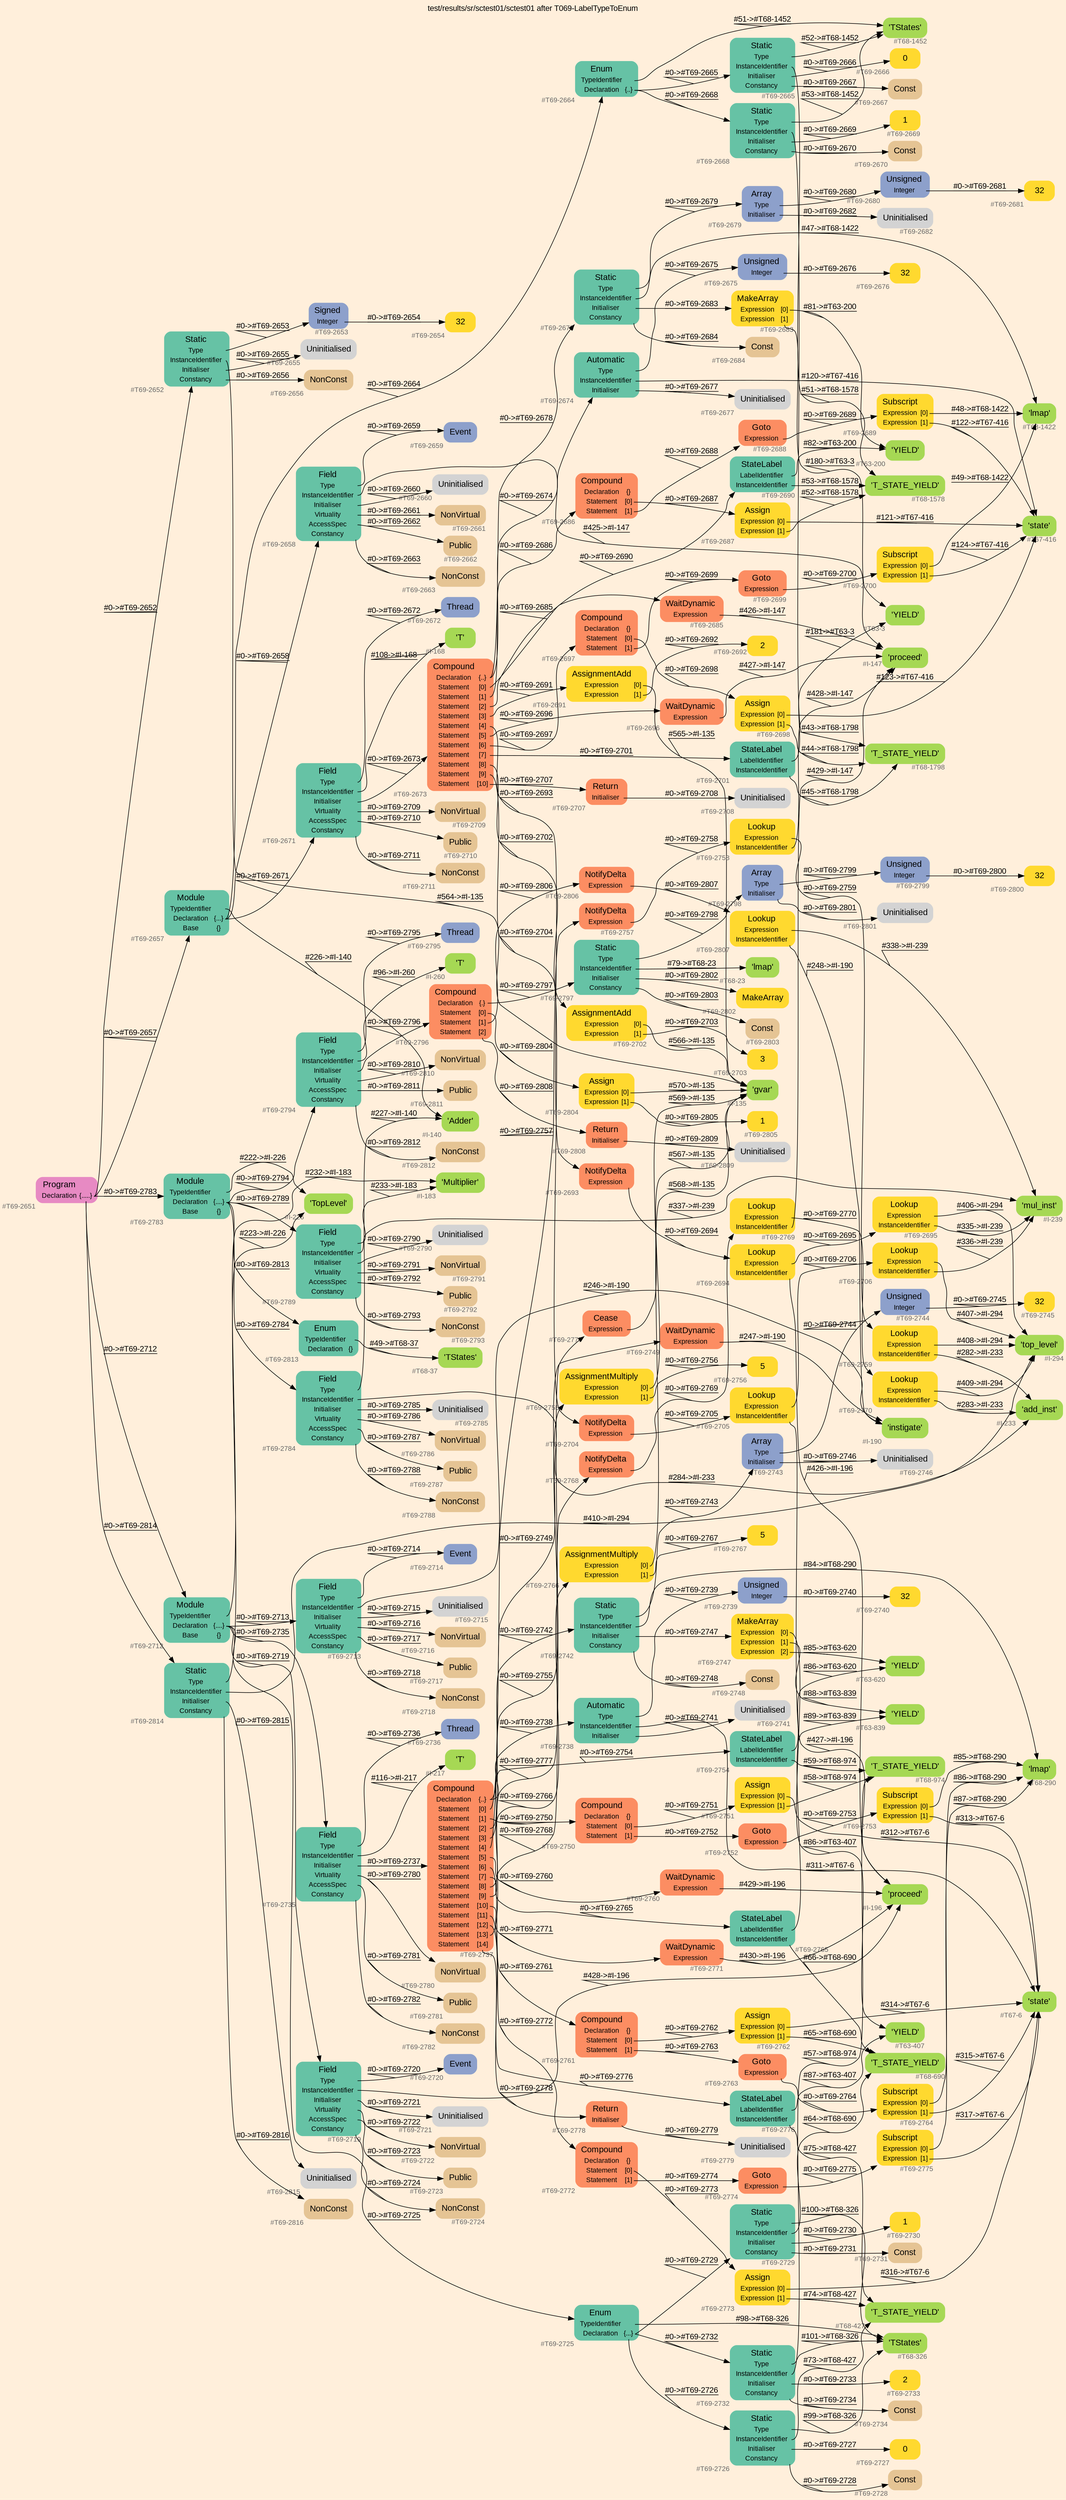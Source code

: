 digraph "test/results/sr/sctest01/sctest01 after T069-LabelTypeToEnum" {
label = "test/results/sr/sctest01/sctest01 after T069-LabelTypeToEnum"
labelloc = t
graph [
    rankdir = "LR"
    ranksep = 0.3
    bgcolor = antiquewhite1
    color = black
    fontcolor = black
    fontname = "Arial"
];
node [
    fontname = "Arial"
];
edge [
    fontname = "Arial"
];

// -------------------- node figure --------------------
// -------- block #T69-2651 ----------
"#T69-2651" [
    fillcolor = "/set28/4"
    xlabel = "#T69-2651"
    fontsize = "12"
    fontcolor = grey40
    shape = "plaintext"
    label = <<TABLE BORDER="0" CELLBORDER="0" CELLSPACING="0">
     <TR><TD><FONT COLOR="black" POINT-SIZE="15">Program</FONT></TD></TR>
     <TR><TD><FONT COLOR="black" POINT-SIZE="12">Declaration</FONT></TD><TD PORT="port0"><FONT COLOR="black" POINT-SIZE="12">{.....}</FONT></TD></TR>
    </TABLE>>
    style = "rounded,filled"
];

// -------- block #T69-2652 ----------
"#T69-2652" [
    fillcolor = "/set28/1"
    xlabel = "#T69-2652"
    fontsize = "12"
    fontcolor = grey40
    shape = "plaintext"
    label = <<TABLE BORDER="0" CELLBORDER="0" CELLSPACING="0">
     <TR><TD><FONT COLOR="black" POINT-SIZE="15">Static</FONT></TD></TR>
     <TR><TD><FONT COLOR="black" POINT-SIZE="12">Type</FONT></TD><TD PORT="port0"></TD></TR>
     <TR><TD><FONT COLOR="black" POINT-SIZE="12">InstanceIdentifier</FONT></TD><TD PORT="port1"></TD></TR>
     <TR><TD><FONT COLOR="black" POINT-SIZE="12">Initialiser</FONT></TD><TD PORT="port2"></TD></TR>
     <TR><TD><FONT COLOR="black" POINT-SIZE="12">Constancy</FONT></TD><TD PORT="port3"></TD></TR>
    </TABLE>>
    style = "rounded,filled"
];

// -------- block #T69-2653 ----------
"#T69-2653" [
    fillcolor = "/set28/3"
    xlabel = "#T69-2653"
    fontsize = "12"
    fontcolor = grey40
    shape = "plaintext"
    label = <<TABLE BORDER="0" CELLBORDER="0" CELLSPACING="0">
     <TR><TD><FONT COLOR="black" POINT-SIZE="15">Signed</FONT></TD></TR>
     <TR><TD><FONT COLOR="black" POINT-SIZE="12">Integer</FONT></TD><TD PORT="port0"></TD></TR>
    </TABLE>>
    style = "rounded,filled"
];

// -------- block #T69-2654 ----------
"#T69-2654" [
    fillcolor = "/set28/6"
    xlabel = "#T69-2654"
    fontsize = "12"
    fontcolor = grey40
    shape = "plaintext"
    label = <<TABLE BORDER="0" CELLBORDER="0" CELLSPACING="0">
     <TR><TD><FONT COLOR="black" POINT-SIZE="15">32</FONT></TD></TR>
    </TABLE>>
    style = "rounded,filled"
];

// -------- block #I-135 ----------
"#I-135" [
    fillcolor = "/set28/5"
    xlabel = "#I-135"
    fontsize = "12"
    fontcolor = grey40
    shape = "plaintext"
    label = <<TABLE BORDER="0" CELLBORDER="0" CELLSPACING="0">
     <TR><TD><FONT COLOR="black" POINT-SIZE="15">'gvar'</FONT></TD></TR>
    </TABLE>>
    style = "rounded,filled"
];

// -------- block #T69-2655 ----------
"#T69-2655" [
    xlabel = "#T69-2655"
    fontsize = "12"
    fontcolor = grey40
    shape = "plaintext"
    label = <<TABLE BORDER="0" CELLBORDER="0" CELLSPACING="0">
     <TR><TD><FONT COLOR="black" POINT-SIZE="15">Uninitialised</FONT></TD></TR>
    </TABLE>>
    style = "rounded,filled"
];

// -------- block #T69-2656 ----------
"#T69-2656" [
    fillcolor = "/set28/7"
    xlabel = "#T69-2656"
    fontsize = "12"
    fontcolor = grey40
    shape = "plaintext"
    label = <<TABLE BORDER="0" CELLBORDER="0" CELLSPACING="0">
     <TR><TD><FONT COLOR="black" POINT-SIZE="15">NonConst</FONT></TD></TR>
    </TABLE>>
    style = "rounded,filled"
];

// -------- block #T69-2657 ----------
"#T69-2657" [
    fillcolor = "/set28/1"
    xlabel = "#T69-2657"
    fontsize = "12"
    fontcolor = grey40
    shape = "plaintext"
    label = <<TABLE BORDER="0" CELLBORDER="0" CELLSPACING="0">
     <TR><TD><FONT COLOR="black" POINT-SIZE="15">Module</FONT></TD></TR>
     <TR><TD><FONT COLOR="black" POINT-SIZE="12">TypeIdentifier</FONT></TD><TD PORT="port0"></TD></TR>
     <TR><TD><FONT COLOR="black" POINT-SIZE="12">Declaration</FONT></TD><TD PORT="port1"><FONT COLOR="black" POINT-SIZE="12">{...}</FONT></TD></TR>
     <TR><TD><FONT COLOR="black" POINT-SIZE="12">Base</FONT></TD><TD PORT="port2"><FONT COLOR="black" POINT-SIZE="12">{}</FONT></TD></TR>
    </TABLE>>
    style = "rounded,filled"
];

// -------- block #I-140 ----------
"#I-140" [
    fillcolor = "/set28/5"
    xlabel = "#I-140"
    fontsize = "12"
    fontcolor = grey40
    shape = "plaintext"
    label = <<TABLE BORDER="0" CELLBORDER="0" CELLSPACING="0">
     <TR><TD><FONT COLOR="black" POINT-SIZE="15">'Adder'</FONT></TD></TR>
    </TABLE>>
    style = "rounded,filled"
];

// -------- block #T69-2658 ----------
"#T69-2658" [
    fillcolor = "/set28/1"
    xlabel = "#T69-2658"
    fontsize = "12"
    fontcolor = grey40
    shape = "plaintext"
    label = <<TABLE BORDER="0" CELLBORDER="0" CELLSPACING="0">
     <TR><TD><FONT COLOR="black" POINT-SIZE="15">Field</FONT></TD></TR>
     <TR><TD><FONT COLOR="black" POINT-SIZE="12">Type</FONT></TD><TD PORT="port0"></TD></TR>
     <TR><TD><FONT COLOR="black" POINT-SIZE="12">InstanceIdentifier</FONT></TD><TD PORT="port1"></TD></TR>
     <TR><TD><FONT COLOR="black" POINT-SIZE="12">Initialiser</FONT></TD><TD PORT="port2"></TD></TR>
     <TR><TD><FONT COLOR="black" POINT-SIZE="12">Virtuality</FONT></TD><TD PORT="port3"></TD></TR>
     <TR><TD><FONT COLOR="black" POINT-SIZE="12">AccessSpec</FONT></TD><TD PORT="port4"></TD></TR>
     <TR><TD><FONT COLOR="black" POINT-SIZE="12">Constancy</FONT></TD><TD PORT="port5"></TD></TR>
    </TABLE>>
    style = "rounded,filled"
];

// -------- block #T69-2659 ----------
"#T69-2659" [
    fillcolor = "/set28/3"
    xlabel = "#T69-2659"
    fontsize = "12"
    fontcolor = grey40
    shape = "plaintext"
    label = <<TABLE BORDER="0" CELLBORDER="0" CELLSPACING="0">
     <TR><TD><FONT COLOR="black" POINT-SIZE="15">Event</FONT></TD></TR>
    </TABLE>>
    style = "rounded,filled"
];

// -------- block #I-147 ----------
"#I-147" [
    fillcolor = "/set28/5"
    xlabel = "#I-147"
    fontsize = "12"
    fontcolor = grey40
    shape = "plaintext"
    label = <<TABLE BORDER="0" CELLBORDER="0" CELLSPACING="0">
     <TR><TD><FONT COLOR="black" POINT-SIZE="15">'proceed'</FONT></TD></TR>
    </TABLE>>
    style = "rounded,filled"
];

// -------- block #T69-2660 ----------
"#T69-2660" [
    xlabel = "#T69-2660"
    fontsize = "12"
    fontcolor = grey40
    shape = "plaintext"
    label = <<TABLE BORDER="0" CELLBORDER="0" CELLSPACING="0">
     <TR><TD><FONT COLOR="black" POINT-SIZE="15">Uninitialised</FONT></TD></TR>
    </TABLE>>
    style = "rounded,filled"
];

// -------- block #T69-2661 ----------
"#T69-2661" [
    fillcolor = "/set28/7"
    xlabel = "#T69-2661"
    fontsize = "12"
    fontcolor = grey40
    shape = "plaintext"
    label = <<TABLE BORDER="0" CELLBORDER="0" CELLSPACING="0">
     <TR><TD><FONT COLOR="black" POINT-SIZE="15">NonVirtual</FONT></TD></TR>
    </TABLE>>
    style = "rounded,filled"
];

// -------- block #T69-2662 ----------
"#T69-2662" [
    fillcolor = "/set28/7"
    xlabel = "#T69-2662"
    fontsize = "12"
    fontcolor = grey40
    shape = "plaintext"
    label = <<TABLE BORDER="0" CELLBORDER="0" CELLSPACING="0">
     <TR><TD><FONT COLOR="black" POINT-SIZE="15">Public</FONT></TD></TR>
    </TABLE>>
    style = "rounded,filled"
];

// -------- block #T69-2663 ----------
"#T69-2663" [
    fillcolor = "/set28/7"
    xlabel = "#T69-2663"
    fontsize = "12"
    fontcolor = grey40
    shape = "plaintext"
    label = <<TABLE BORDER="0" CELLBORDER="0" CELLSPACING="0">
     <TR><TD><FONT COLOR="black" POINT-SIZE="15">NonConst</FONT></TD></TR>
    </TABLE>>
    style = "rounded,filled"
];

// -------- block #T69-2664 ----------
"#T69-2664" [
    fillcolor = "/set28/1"
    xlabel = "#T69-2664"
    fontsize = "12"
    fontcolor = grey40
    shape = "plaintext"
    label = <<TABLE BORDER="0" CELLBORDER="0" CELLSPACING="0">
     <TR><TD><FONT COLOR="black" POINT-SIZE="15">Enum</FONT></TD></TR>
     <TR><TD><FONT COLOR="black" POINT-SIZE="12">TypeIdentifier</FONT></TD><TD PORT="port0"></TD></TR>
     <TR><TD><FONT COLOR="black" POINT-SIZE="12">Declaration</FONT></TD><TD PORT="port1"><FONT COLOR="black" POINT-SIZE="12">{..}</FONT></TD></TR>
    </TABLE>>
    style = "rounded,filled"
];

// -------- block #T68-1452 ----------
"#T68-1452" [
    fillcolor = "/set28/5"
    xlabel = "#T68-1452"
    fontsize = "12"
    fontcolor = grey40
    shape = "plaintext"
    label = <<TABLE BORDER="0" CELLBORDER="0" CELLSPACING="0">
     <TR><TD><FONT COLOR="black" POINT-SIZE="15">'TStates'</FONT></TD></TR>
    </TABLE>>
    style = "rounded,filled"
];

// -------- block #T69-2665 ----------
"#T69-2665" [
    fillcolor = "/set28/1"
    xlabel = "#T69-2665"
    fontsize = "12"
    fontcolor = grey40
    shape = "plaintext"
    label = <<TABLE BORDER="0" CELLBORDER="0" CELLSPACING="0">
     <TR><TD><FONT COLOR="black" POINT-SIZE="15">Static</FONT></TD></TR>
     <TR><TD><FONT COLOR="black" POINT-SIZE="12">Type</FONT></TD><TD PORT="port0"></TD></TR>
     <TR><TD><FONT COLOR="black" POINT-SIZE="12">InstanceIdentifier</FONT></TD><TD PORT="port1"></TD></TR>
     <TR><TD><FONT COLOR="black" POINT-SIZE="12">Initialiser</FONT></TD><TD PORT="port2"></TD></TR>
     <TR><TD><FONT COLOR="black" POINT-SIZE="12">Constancy</FONT></TD><TD PORT="port3"></TD></TR>
    </TABLE>>
    style = "rounded,filled"
];

// -------- block #T68-1578 ----------
"#T68-1578" [
    fillcolor = "/set28/5"
    xlabel = "#T68-1578"
    fontsize = "12"
    fontcolor = grey40
    shape = "plaintext"
    label = <<TABLE BORDER="0" CELLBORDER="0" CELLSPACING="0">
     <TR><TD><FONT COLOR="black" POINT-SIZE="15">'T_STATE_YIELD'</FONT></TD></TR>
    </TABLE>>
    style = "rounded,filled"
];

// -------- block #T69-2666 ----------
"#T69-2666" [
    fillcolor = "/set28/6"
    xlabel = "#T69-2666"
    fontsize = "12"
    fontcolor = grey40
    shape = "plaintext"
    label = <<TABLE BORDER="0" CELLBORDER="0" CELLSPACING="0">
     <TR><TD><FONT COLOR="black" POINT-SIZE="15">0</FONT></TD></TR>
    </TABLE>>
    style = "rounded,filled"
];

// -------- block #T69-2667 ----------
"#T69-2667" [
    fillcolor = "/set28/7"
    xlabel = "#T69-2667"
    fontsize = "12"
    fontcolor = grey40
    shape = "plaintext"
    label = <<TABLE BORDER="0" CELLBORDER="0" CELLSPACING="0">
     <TR><TD><FONT COLOR="black" POINT-SIZE="15">Const</FONT></TD></TR>
    </TABLE>>
    style = "rounded,filled"
];

// -------- block #T69-2668 ----------
"#T69-2668" [
    fillcolor = "/set28/1"
    xlabel = "#T69-2668"
    fontsize = "12"
    fontcolor = grey40
    shape = "plaintext"
    label = <<TABLE BORDER="0" CELLBORDER="0" CELLSPACING="0">
     <TR><TD><FONT COLOR="black" POINT-SIZE="15">Static</FONT></TD></TR>
     <TR><TD><FONT COLOR="black" POINT-SIZE="12">Type</FONT></TD><TD PORT="port0"></TD></TR>
     <TR><TD><FONT COLOR="black" POINT-SIZE="12">InstanceIdentifier</FONT></TD><TD PORT="port1"></TD></TR>
     <TR><TD><FONT COLOR="black" POINT-SIZE="12">Initialiser</FONT></TD><TD PORT="port2"></TD></TR>
     <TR><TD><FONT COLOR="black" POINT-SIZE="12">Constancy</FONT></TD><TD PORT="port3"></TD></TR>
    </TABLE>>
    style = "rounded,filled"
];

// -------- block #T68-1798 ----------
"#T68-1798" [
    fillcolor = "/set28/5"
    xlabel = "#T68-1798"
    fontsize = "12"
    fontcolor = grey40
    shape = "plaintext"
    label = <<TABLE BORDER="0" CELLBORDER="0" CELLSPACING="0">
     <TR><TD><FONT COLOR="black" POINT-SIZE="15">'T_STATE_YIELD'</FONT></TD></TR>
    </TABLE>>
    style = "rounded,filled"
];

// -------- block #T69-2669 ----------
"#T69-2669" [
    fillcolor = "/set28/6"
    xlabel = "#T69-2669"
    fontsize = "12"
    fontcolor = grey40
    shape = "plaintext"
    label = <<TABLE BORDER="0" CELLBORDER="0" CELLSPACING="0">
     <TR><TD><FONT COLOR="black" POINT-SIZE="15">1</FONT></TD></TR>
    </TABLE>>
    style = "rounded,filled"
];

// -------- block #T69-2670 ----------
"#T69-2670" [
    fillcolor = "/set28/7"
    xlabel = "#T69-2670"
    fontsize = "12"
    fontcolor = grey40
    shape = "plaintext"
    label = <<TABLE BORDER="0" CELLBORDER="0" CELLSPACING="0">
     <TR><TD><FONT COLOR="black" POINT-SIZE="15">Const</FONT></TD></TR>
    </TABLE>>
    style = "rounded,filled"
];

// -------- block #T69-2671 ----------
"#T69-2671" [
    fillcolor = "/set28/1"
    xlabel = "#T69-2671"
    fontsize = "12"
    fontcolor = grey40
    shape = "plaintext"
    label = <<TABLE BORDER="0" CELLBORDER="0" CELLSPACING="0">
     <TR><TD><FONT COLOR="black" POINT-SIZE="15">Field</FONT></TD></TR>
     <TR><TD><FONT COLOR="black" POINT-SIZE="12">Type</FONT></TD><TD PORT="port0"></TD></TR>
     <TR><TD><FONT COLOR="black" POINT-SIZE="12">InstanceIdentifier</FONT></TD><TD PORT="port1"></TD></TR>
     <TR><TD><FONT COLOR="black" POINT-SIZE="12">Initialiser</FONT></TD><TD PORT="port2"></TD></TR>
     <TR><TD><FONT COLOR="black" POINT-SIZE="12">Virtuality</FONT></TD><TD PORT="port3"></TD></TR>
     <TR><TD><FONT COLOR="black" POINT-SIZE="12">AccessSpec</FONT></TD><TD PORT="port4"></TD></TR>
     <TR><TD><FONT COLOR="black" POINT-SIZE="12">Constancy</FONT></TD><TD PORT="port5"></TD></TR>
    </TABLE>>
    style = "rounded,filled"
];

// -------- block #T69-2672 ----------
"#T69-2672" [
    fillcolor = "/set28/3"
    xlabel = "#T69-2672"
    fontsize = "12"
    fontcolor = grey40
    shape = "plaintext"
    label = <<TABLE BORDER="0" CELLBORDER="0" CELLSPACING="0">
     <TR><TD><FONT COLOR="black" POINT-SIZE="15">Thread</FONT></TD></TR>
    </TABLE>>
    style = "rounded,filled"
];

// -------- block #I-168 ----------
"#I-168" [
    fillcolor = "/set28/5"
    xlabel = "#I-168"
    fontsize = "12"
    fontcolor = grey40
    shape = "plaintext"
    label = <<TABLE BORDER="0" CELLBORDER="0" CELLSPACING="0">
     <TR><TD><FONT COLOR="black" POINT-SIZE="15">'T'</FONT></TD></TR>
    </TABLE>>
    style = "rounded,filled"
];

// -------- block #T69-2673 ----------
"#T69-2673" [
    fillcolor = "/set28/2"
    xlabel = "#T69-2673"
    fontsize = "12"
    fontcolor = grey40
    shape = "plaintext"
    label = <<TABLE BORDER="0" CELLBORDER="0" CELLSPACING="0">
     <TR><TD><FONT COLOR="black" POINT-SIZE="15">Compound</FONT></TD></TR>
     <TR><TD><FONT COLOR="black" POINT-SIZE="12">Declaration</FONT></TD><TD PORT="port0"><FONT COLOR="black" POINT-SIZE="12">{..}</FONT></TD></TR>
     <TR><TD><FONT COLOR="black" POINT-SIZE="12">Statement</FONT></TD><TD PORT="port1"><FONT COLOR="black" POINT-SIZE="12">[0]</FONT></TD></TR>
     <TR><TD><FONT COLOR="black" POINT-SIZE="12">Statement</FONT></TD><TD PORT="port2"><FONT COLOR="black" POINT-SIZE="12">[1]</FONT></TD></TR>
     <TR><TD><FONT COLOR="black" POINT-SIZE="12">Statement</FONT></TD><TD PORT="port3"><FONT COLOR="black" POINT-SIZE="12">[2]</FONT></TD></TR>
     <TR><TD><FONT COLOR="black" POINT-SIZE="12">Statement</FONT></TD><TD PORT="port4"><FONT COLOR="black" POINT-SIZE="12">[3]</FONT></TD></TR>
     <TR><TD><FONT COLOR="black" POINT-SIZE="12">Statement</FONT></TD><TD PORT="port5"><FONT COLOR="black" POINT-SIZE="12">[4]</FONT></TD></TR>
     <TR><TD><FONT COLOR="black" POINT-SIZE="12">Statement</FONT></TD><TD PORT="port6"><FONT COLOR="black" POINT-SIZE="12">[5]</FONT></TD></TR>
     <TR><TD><FONT COLOR="black" POINT-SIZE="12">Statement</FONT></TD><TD PORT="port7"><FONT COLOR="black" POINT-SIZE="12">[6]</FONT></TD></TR>
     <TR><TD><FONT COLOR="black" POINT-SIZE="12">Statement</FONT></TD><TD PORT="port8"><FONT COLOR="black" POINT-SIZE="12">[7]</FONT></TD></TR>
     <TR><TD><FONT COLOR="black" POINT-SIZE="12">Statement</FONT></TD><TD PORT="port9"><FONT COLOR="black" POINT-SIZE="12">[8]</FONT></TD></TR>
     <TR><TD><FONT COLOR="black" POINT-SIZE="12">Statement</FONT></TD><TD PORT="port10"><FONT COLOR="black" POINT-SIZE="12">[9]</FONT></TD></TR>
     <TR><TD><FONT COLOR="black" POINT-SIZE="12">Statement</FONT></TD><TD PORT="port11"><FONT COLOR="black" POINT-SIZE="12">[10]</FONT></TD></TR>
    </TABLE>>
    style = "rounded,filled"
];

// -------- block #T69-2674 ----------
"#T69-2674" [
    fillcolor = "/set28/1"
    xlabel = "#T69-2674"
    fontsize = "12"
    fontcolor = grey40
    shape = "plaintext"
    label = <<TABLE BORDER="0" CELLBORDER="0" CELLSPACING="0">
     <TR><TD><FONT COLOR="black" POINT-SIZE="15">Automatic</FONT></TD></TR>
     <TR><TD><FONT COLOR="black" POINT-SIZE="12">Type</FONT></TD><TD PORT="port0"></TD></TR>
     <TR><TD><FONT COLOR="black" POINT-SIZE="12">InstanceIdentifier</FONT></TD><TD PORT="port1"></TD></TR>
     <TR><TD><FONT COLOR="black" POINT-SIZE="12">Initialiser</FONT></TD><TD PORT="port2"></TD></TR>
    </TABLE>>
    style = "rounded,filled"
];

// -------- block #T69-2675 ----------
"#T69-2675" [
    fillcolor = "/set28/3"
    xlabel = "#T69-2675"
    fontsize = "12"
    fontcolor = grey40
    shape = "plaintext"
    label = <<TABLE BORDER="0" CELLBORDER="0" CELLSPACING="0">
     <TR><TD><FONT COLOR="black" POINT-SIZE="15">Unsigned</FONT></TD></TR>
     <TR><TD><FONT COLOR="black" POINT-SIZE="12">Integer</FONT></TD><TD PORT="port0"></TD></TR>
    </TABLE>>
    style = "rounded,filled"
];

// -------- block #T69-2676 ----------
"#T69-2676" [
    fillcolor = "/set28/6"
    xlabel = "#T69-2676"
    fontsize = "12"
    fontcolor = grey40
    shape = "plaintext"
    label = <<TABLE BORDER="0" CELLBORDER="0" CELLSPACING="0">
     <TR><TD><FONT COLOR="black" POINT-SIZE="15">32</FONT></TD></TR>
    </TABLE>>
    style = "rounded,filled"
];

// -------- block #T67-416 ----------
"#T67-416" [
    fillcolor = "/set28/5"
    xlabel = "#T67-416"
    fontsize = "12"
    fontcolor = grey40
    shape = "plaintext"
    label = <<TABLE BORDER="0" CELLBORDER="0" CELLSPACING="0">
     <TR><TD><FONT COLOR="black" POINT-SIZE="15">'state'</FONT></TD></TR>
    </TABLE>>
    style = "rounded,filled"
];

// -------- block #T69-2677 ----------
"#T69-2677" [
    xlabel = "#T69-2677"
    fontsize = "12"
    fontcolor = grey40
    shape = "plaintext"
    label = <<TABLE BORDER="0" CELLBORDER="0" CELLSPACING="0">
     <TR><TD><FONT COLOR="black" POINT-SIZE="15">Uninitialised</FONT></TD></TR>
    </TABLE>>
    style = "rounded,filled"
];

// -------- block #T69-2678 ----------
"#T69-2678" [
    fillcolor = "/set28/1"
    xlabel = "#T69-2678"
    fontsize = "12"
    fontcolor = grey40
    shape = "plaintext"
    label = <<TABLE BORDER="0" CELLBORDER="0" CELLSPACING="0">
     <TR><TD><FONT COLOR="black" POINT-SIZE="15">Static</FONT></TD></TR>
     <TR><TD><FONT COLOR="black" POINT-SIZE="12">Type</FONT></TD><TD PORT="port0"></TD></TR>
     <TR><TD><FONT COLOR="black" POINT-SIZE="12">InstanceIdentifier</FONT></TD><TD PORT="port1"></TD></TR>
     <TR><TD><FONT COLOR="black" POINT-SIZE="12">Initialiser</FONT></TD><TD PORT="port2"></TD></TR>
     <TR><TD><FONT COLOR="black" POINT-SIZE="12">Constancy</FONT></TD><TD PORT="port3"></TD></TR>
    </TABLE>>
    style = "rounded,filled"
];

// -------- block #T69-2679 ----------
"#T69-2679" [
    fillcolor = "/set28/3"
    xlabel = "#T69-2679"
    fontsize = "12"
    fontcolor = grey40
    shape = "plaintext"
    label = <<TABLE BORDER="0" CELLBORDER="0" CELLSPACING="0">
     <TR><TD><FONT COLOR="black" POINT-SIZE="15">Array</FONT></TD></TR>
     <TR><TD><FONT COLOR="black" POINT-SIZE="12">Type</FONT></TD><TD PORT="port0"></TD></TR>
     <TR><TD><FONT COLOR="black" POINT-SIZE="12">Initialiser</FONT></TD><TD PORT="port1"></TD></TR>
    </TABLE>>
    style = "rounded,filled"
];

// -------- block #T69-2680 ----------
"#T69-2680" [
    fillcolor = "/set28/3"
    xlabel = "#T69-2680"
    fontsize = "12"
    fontcolor = grey40
    shape = "plaintext"
    label = <<TABLE BORDER="0" CELLBORDER="0" CELLSPACING="0">
     <TR><TD><FONT COLOR="black" POINT-SIZE="15">Unsigned</FONT></TD></TR>
     <TR><TD><FONT COLOR="black" POINT-SIZE="12">Integer</FONT></TD><TD PORT="port0"></TD></TR>
    </TABLE>>
    style = "rounded,filled"
];

// -------- block #T69-2681 ----------
"#T69-2681" [
    fillcolor = "/set28/6"
    xlabel = "#T69-2681"
    fontsize = "12"
    fontcolor = grey40
    shape = "plaintext"
    label = <<TABLE BORDER="0" CELLBORDER="0" CELLSPACING="0">
     <TR><TD><FONT COLOR="black" POINT-SIZE="15">32</FONT></TD></TR>
    </TABLE>>
    style = "rounded,filled"
];

// -------- block #T69-2682 ----------
"#T69-2682" [
    xlabel = "#T69-2682"
    fontsize = "12"
    fontcolor = grey40
    shape = "plaintext"
    label = <<TABLE BORDER="0" CELLBORDER="0" CELLSPACING="0">
     <TR><TD><FONT COLOR="black" POINT-SIZE="15">Uninitialised</FONT></TD></TR>
    </TABLE>>
    style = "rounded,filled"
];

// -------- block #T68-1422 ----------
"#T68-1422" [
    fillcolor = "/set28/5"
    xlabel = "#T68-1422"
    fontsize = "12"
    fontcolor = grey40
    shape = "plaintext"
    label = <<TABLE BORDER="0" CELLBORDER="0" CELLSPACING="0">
     <TR><TD><FONT COLOR="black" POINT-SIZE="15">'lmap'</FONT></TD></TR>
    </TABLE>>
    style = "rounded,filled"
];

// -------- block #T69-2683 ----------
"#T69-2683" [
    fillcolor = "/set28/6"
    xlabel = "#T69-2683"
    fontsize = "12"
    fontcolor = grey40
    shape = "plaintext"
    label = <<TABLE BORDER="0" CELLBORDER="0" CELLSPACING="0">
     <TR><TD><FONT COLOR="black" POINT-SIZE="15">MakeArray</FONT></TD></TR>
     <TR><TD><FONT COLOR="black" POINT-SIZE="12">Expression</FONT></TD><TD PORT="port0"><FONT COLOR="black" POINT-SIZE="12">[0]</FONT></TD></TR>
     <TR><TD><FONT COLOR="black" POINT-SIZE="12">Expression</FONT></TD><TD PORT="port1"><FONT COLOR="black" POINT-SIZE="12">[1]</FONT></TD></TR>
    </TABLE>>
    style = "rounded,filled"
];

// -------- block #T63-200 ----------
"#T63-200" [
    fillcolor = "/set28/5"
    xlabel = "#T63-200"
    fontsize = "12"
    fontcolor = grey40
    shape = "plaintext"
    label = <<TABLE BORDER="0" CELLBORDER="0" CELLSPACING="0">
     <TR><TD><FONT COLOR="black" POINT-SIZE="15">'YIELD'</FONT></TD></TR>
    </TABLE>>
    style = "rounded,filled"
];

// -------- block #T63-3 ----------
"#T63-3" [
    fillcolor = "/set28/5"
    xlabel = "#T63-3"
    fontsize = "12"
    fontcolor = grey40
    shape = "plaintext"
    label = <<TABLE BORDER="0" CELLBORDER="0" CELLSPACING="0">
     <TR><TD><FONT COLOR="black" POINT-SIZE="15">'YIELD'</FONT></TD></TR>
    </TABLE>>
    style = "rounded,filled"
];

// -------- block #T69-2684 ----------
"#T69-2684" [
    fillcolor = "/set28/7"
    xlabel = "#T69-2684"
    fontsize = "12"
    fontcolor = grey40
    shape = "plaintext"
    label = <<TABLE BORDER="0" CELLBORDER="0" CELLSPACING="0">
     <TR><TD><FONT COLOR="black" POINT-SIZE="15">Const</FONT></TD></TR>
    </TABLE>>
    style = "rounded,filled"
];

// -------- block #T69-2685 ----------
"#T69-2685" [
    fillcolor = "/set28/2"
    xlabel = "#T69-2685"
    fontsize = "12"
    fontcolor = grey40
    shape = "plaintext"
    label = <<TABLE BORDER="0" CELLBORDER="0" CELLSPACING="0">
     <TR><TD><FONT COLOR="black" POINT-SIZE="15">WaitDynamic</FONT></TD></TR>
     <TR><TD><FONT COLOR="black" POINT-SIZE="12">Expression</FONT></TD><TD PORT="port0"></TD></TR>
    </TABLE>>
    style = "rounded,filled"
];

// -------- block #T69-2686 ----------
"#T69-2686" [
    fillcolor = "/set28/2"
    xlabel = "#T69-2686"
    fontsize = "12"
    fontcolor = grey40
    shape = "plaintext"
    label = <<TABLE BORDER="0" CELLBORDER="0" CELLSPACING="0">
     <TR><TD><FONT COLOR="black" POINT-SIZE="15">Compound</FONT></TD></TR>
     <TR><TD><FONT COLOR="black" POINT-SIZE="12">Declaration</FONT></TD><TD PORT="port0"><FONT COLOR="black" POINT-SIZE="12">{}</FONT></TD></TR>
     <TR><TD><FONT COLOR="black" POINT-SIZE="12">Statement</FONT></TD><TD PORT="port1"><FONT COLOR="black" POINT-SIZE="12">[0]</FONT></TD></TR>
     <TR><TD><FONT COLOR="black" POINT-SIZE="12">Statement</FONT></TD><TD PORT="port2"><FONT COLOR="black" POINT-SIZE="12">[1]</FONT></TD></TR>
    </TABLE>>
    style = "rounded,filled"
];

// -------- block #T69-2687 ----------
"#T69-2687" [
    fillcolor = "/set28/6"
    xlabel = "#T69-2687"
    fontsize = "12"
    fontcolor = grey40
    shape = "plaintext"
    label = <<TABLE BORDER="0" CELLBORDER="0" CELLSPACING="0">
     <TR><TD><FONT COLOR="black" POINT-SIZE="15">Assign</FONT></TD></TR>
     <TR><TD><FONT COLOR="black" POINT-SIZE="12">Expression</FONT></TD><TD PORT="port0"><FONT COLOR="black" POINT-SIZE="12">[0]</FONT></TD></TR>
     <TR><TD><FONT COLOR="black" POINT-SIZE="12">Expression</FONT></TD><TD PORT="port1"><FONT COLOR="black" POINT-SIZE="12">[1]</FONT></TD></TR>
    </TABLE>>
    style = "rounded,filled"
];

// -------- block #T69-2688 ----------
"#T69-2688" [
    fillcolor = "/set28/2"
    xlabel = "#T69-2688"
    fontsize = "12"
    fontcolor = grey40
    shape = "plaintext"
    label = <<TABLE BORDER="0" CELLBORDER="0" CELLSPACING="0">
     <TR><TD><FONT COLOR="black" POINT-SIZE="15">Goto</FONT></TD></TR>
     <TR><TD><FONT COLOR="black" POINT-SIZE="12">Expression</FONT></TD><TD PORT="port0"></TD></TR>
    </TABLE>>
    style = "rounded,filled"
];

// -------- block #T69-2689 ----------
"#T69-2689" [
    fillcolor = "/set28/6"
    xlabel = "#T69-2689"
    fontsize = "12"
    fontcolor = grey40
    shape = "plaintext"
    label = <<TABLE BORDER="0" CELLBORDER="0" CELLSPACING="0">
     <TR><TD><FONT COLOR="black" POINT-SIZE="15">Subscript</FONT></TD></TR>
     <TR><TD><FONT COLOR="black" POINT-SIZE="12">Expression</FONT></TD><TD PORT="port0"><FONT COLOR="black" POINT-SIZE="12">[0]</FONT></TD></TR>
     <TR><TD><FONT COLOR="black" POINT-SIZE="12">Expression</FONT></TD><TD PORT="port1"><FONT COLOR="black" POINT-SIZE="12">[1]</FONT></TD></TR>
    </TABLE>>
    style = "rounded,filled"
];

// -------- block #T69-2690 ----------
"#T69-2690" [
    fillcolor = "/set28/1"
    xlabel = "#T69-2690"
    fontsize = "12"
    fontcolor = grey40
    shape = "plaintext"
    label = <<TABLE BORDER="0" CELLBORDER="0" CELLSPACING="0">
     <TR><TD><FONT COLOR="black" POINT-SIZE="15">StateLabel</FONT></TD></TR>
     <TR><TD><FONT COLOR="black" POINT-SIZE="12">LabelIdentifier</FONT></TD><TD PORT="port0"></TD></TR>
     <TR><TD><FONT COLOR="black" POINT-SIZE="12">InstanceIdentifier</FONT></TD><TD PORT="port1"></TD></TR>
    </TABLE>>
    style = "rounded,filled"
];

// -------- block #T69-2691 ----------
"#T69-2691" [
    fillcolor = "/set28/6"
    xlabel = "#T69-2691"
    fontsize = "12"
    fontcolor = grey40
    shape = "plaintext"
    label = <<TABLE BORDER="0" CELLBORDER="0" CELLSPACING="0">
     <TR><TD><FONT COLOR="black" POINT-SIZE="15">AssignmentAdd</FONT></TD></TR>
     <TR><TD><FONT COLOR="black" POINT-SIZE="12">Expression</FONT></TD><TD PORT="port0"><FONT COLOR="black" POINT-SIZE="12">[0]</FONT></TD></TR>
     <TR><TD><FONT COLOR="black" POINT-SIZE="12">Expression</FONT></TD><TD PORT="port1"><FONT COLOR="black" POINT-SIZE="12">[1]</FONT></TD></TR>
    </TABLE>>
    style = "rounded,filled"
];

// -------- block #T69-2692 ----------
"#T69-2692" [
    fillcolor = "/set28/6"
    xlabel = "#T69-2692"
    fontsize = "12"
    fontcolor = grey40
    shape = "plaintext"
    label = <<TABLE BORDER="0" CELLBORDER="0" CELLSPACING="0">
     <TR><TD><FONT COLOR="black" POINT-SIZE="15">2</FONT></TD></TR>
    </TABLE>>
    style = "rounded,filled"
];

// -------- block #T69-2693 ----------
"#T69-2693" [
    fillcolor = "/set28/2"
    xlabel = "#T69-2693"
    fontsize = "12"
    fontcolor = grey40
    shape = "plaintext"
    label = <<TABLE BORDER="0" CELLBORDER="0" CELLSPACING="0">
     <TR><TD><FONT COLOR="black" POINT-SIZE="15">NotifyDelta</FONT></TD></TR>
     <TR><TD><FONT COLOR="black" POINT-SIZE="12">Expression</FONT></TD><TD PORT="port0"></TD></TR>
    </TABLE>>
    style = "rounded,filled"
];

// -------- block #T69-2694 ----------
"#T69-2694" [
    fillcolor = "/set28/6"
    xlabel = "#T69-2694"
    fontsize = "12"
    fontcolor = grey40
    shape = "plaintext"
    label = <<TABLE BORDER="0" CELLBORDER="0" CELLSPACING="0">
     <TR><TD><FONT COLOR="black" POINT-SIZE="15">Lookup</FONT></TD></TR>
     <TR><TD><FONT COLOR="black" POINT-SIZE="12">Expression</FONT></TD><TD PORT="port0"></TD></TR>
     <TR><TD><FONT COLOR="black" POINT-SIZE="12">InstanceIdentifier</FONT></TD><TD PORT="port1"></TD></TR>
    </TABLE>>
    style = "rounded,filled"
];

// -------- block #T69-2695 ----------
"#T69-2695" [
    fillcolor = "/set28/6"
    xlabel = "#T69-2695"
    fontsize = "12"
    fontcolor = grey40
    shape = "plaintext"
    label = <<TABLE BORDER="0" CELLBORDER="0" CELLSPACING="0">
     <TR><TD><FONT COLOR="black" POINT-SIZE="15">Lookup</FONT></TD></TR>
     <TR><TD><FONT COLOR="black" POINT-SIZE="12">Expression</FONT></TD><TD PORT="port0"></TD></TR>
     <TR><TD><FONT COLOR="black" POINT-SIZE="12">InstanceIdentifier</FONT></TD><TD PORT="port1"></TD></TR>
    </TABLE>>
    style = "rounded,filled"
];

// -------- block #I-294 ----------
"#I-294" [
    fillcolor = "/set28/5"
    xlabel = "#I-294"
    fontsize = "12"
    fontcolor = grey40
    shape = "plaintext"
    label = <<TABLE BORDER="0" CELLBORDER="0" CELLSPACING="0">
     <TR><TD><FONT COLOR="black" POINT-SIZE="15">'top_level'</FONT></TD></TR>
    </TABLE>>
    style = "rounded,filled"
];

// -------- block #I-239 ----------
"#I-239" [
    fillcolor = "/set28/5"
    xlabel = "#I-239"
    fontsize = "12"
    fontcolor = grey40
    shape = "plaintext"
    label = <<TABLE BORDER="0" CELLBORDER="0" CELLSPACING="0">
     <TR><TD><FONT COLOR="black" POINT-SIZE="15">'mul_inst'</FONT></TD></TR>
    </TABLE>>
    style = "rounded,filled"
];

// -------- block #I-196 ----------
"#I-196" [
    fillcolor = "/set28/5"
    xlabel = "#I-196"
    fontsize = "12"
    fontcolor = grey40
    shape = "plaintext"
    label = <<TABLE BORDER="0" CELLBORDER="0" CELLSPACING="0">
     <TR><TD><FONT COLOR="black" POINT-SIZE="15">'proceed'</FONT></TD></TR>
    </TABLE>>
    style = "rounded,filled"
];

// -------- block #T69-2696 ----------
"#T69-2696" [
    fillcolor = "/set28/2"
    xlabel = "#T69-2696"
    fontsize = "12"
    fontcolor = grey40
    shape = "plaintext"
    label = <<TABLE BORDER="0" CELLBORDER="0" CELLSPACING="0">
     <TR><TD><FONT COLOR="black" POINT-SIZE="15">WaitDynamic</FONT></TD></TR>
     <TR><TD><FONT COLOR="black" POINT-SIZE="12">Expression</FONT></TD><TD PORT="port0"></TD></TR>
    </TABLE>>
    style = "rounded,filled"
];

// -------- block #T69-2697 ----------
"#T69-2697" [
    fillcolor = "/set28/2"
    xlabel = "#T69-2697"
    fontsize = "12"
    fontcolor = grey40
    shape = "plaintext"
    label = <<TABLE BORDER="0" CELLBORDER="0" CELLSPACING="0">
     <TR><TD><FONT COLOR="black" POINT-SIZE="15">Compound</FONT></TD></TR>
     <TR><TD><FONT COLOR="black" POINT-SIZE="12">Declaration</FONT></TD><TD PORT="port0"><FONT COLOR="black" POINT-SIZE="12">{}</FONT></TD></TR>
     <TR><TD><FONT COLOR="black" POINT-SIZE="12">Statement</FONT></TD><TD PORT="port1"><FONT COLOR="black" POINT-SIZE="12">[0]</FONT></TD></TR>
     <TR><TD><FONT COLOR="black" POINT-SIZE="12">Statement</FONT></TD><TD PORT="port2"><FONT COLOR="black" POINT-SIZE="12">[1]</FONT></TD></TR>
    </TABLE>>
    style = "rounded,filled"
];

// -------- block #T69-2698 ----------
"#T69-2698" [
    fillcolor = "/set28/6"
    xlabel = "#T69-2698"
    fontsize = "12"
    fontcolor = grey40
    shape = "plaintext"
    label = <<TABLE BORDER="0" CELLBORDER="0" CELLSPACING="0">
     <TR><TD><FONT COLOR="black" POINT-SIZE="15">Assign</FONT></TD></TR>
     <TR><TD><FONT COLOR="black" POINT-SIZE="12">Expression</FONT></TD><TD PORT="port0"><FONT COLOR="black" POINT-SIZE="12">[0]</FONT></TD></TR>
     <TR><TD><FONT COLOR="black" POINT-SIZE="12">Expression</FONT></TD><TD PORT="port1"><FONT COLOR="black" POINT-SIZE="12">[1]</FONT></TD></TR>
    </TABLE>>
    style = "rounded,filled"
];

// -------- block #T69-2699 ----------
"#T69-2699" [
    fillcolor = "/set28/2"
    xlabel = "#T69-2699"
    fontsize = "12"
    fontcolor = grey40
    shape = "plaintext"
    label = <<TABLE BORDER="0" CELLBORDER="0" CELLSPACING="0">
     <TR><TD><FONT COLOR="black" POINT-SIZE="15">Goto</FONT></TD></TR>
     <TR><TD><FONT COLOR="black" POINT-SIZE="12">Expression</FONT></TD><TD PORT="port0"></TD></TR>
    </TABLE>>
    style = "rounded,filled"
];

// -------- block #T69-2700 ----------
"#T69-2700" [
    fillcolor = "/set28/6"
    xlabel = "#T69-2700"
    fontsize = "12"
    fontcolor = grey40
    shape = "plaintext"
    label = <<TABLE BORDER="0" CELLBORDER="0" CELLSPACING="0">
     <TR><TD><FONT COLOR="black" POINT-SIZE="15">Subscript</FONT></TD></TR>
     <TR><TD><FONT COLOR="black" POINT-SIZE="12">Expression</FONT></TD><TD PORT="port0"><FONT COLOR="black" POINT-SIZE="12">[0]</FONT></TD></TR>
     <TR><TD><FONT COLOR="black" POINT-SIZE="12">Expression</FONT></TD><TD PORT="port1"><FONT COLOR="black" POINT-SIZE="12">[1]</FONT></TD></TR>
    </TABLE>>
    style = "rounded,filled"
];

// -------- block #T69-2701 ----------
"#T69-2701" [
    fillcolor = "/set28/1"
    xlabel = "#T69-2701"
    fontsize = "12"
    fontcolor = grey40
    shape = "plaintext"
    label = <<TABLE BORDER="0" CELLBORDER="0" CELLSPACING="0">
     <TR><TD><FONT COLOR="black" POINT-SIZE="15">StateLabel</FONT></TD></TR>
     <TR><TD><FONT COLOR="black" POINT-SIZE="12">LabelIdentifier</FONT></TD><TD PORT="port0"></TD></TR>
     <TR><TD><FONT COLOR="black" POINT-SIZE="12">InstanceIdentifier</FONT></TD><TD PORT="port1"></TD></TR>
    </TABLE>>
    style = "rounded,filled"
];

// -------- block #T69-2702 ----------
"#T69-2702" [
    fillcolor = "/set28/6"
    xlabel = "#T69-2702"
    fontsize = "12"
    fontcolor = grey40
    shape = "plaintext"
    label = <<TABLE BORDER="0" CELLBORDER="0" CELLSPACING="0">
     <TR><TD><FONT COLOR="black" POINT-SIZE="15">AssignmentAdd</FONT></TD></TR>
     <TR><TD><FONT COLOR="black" POINT-SIZE="12">Expression</FONT></TD><TD PORT="port0"><FONT COLOR="black" POINT-SIZE="12">[0]</FONT></TD></TR>
     <TR><TD><FONT COLOR="black" POINT-SIZE="12">Expression</FONT></TD><TD PORT="port1"><FONT COLOR="black" POINT-SIZE="12">[1]</FONT></TD></TR>
    </TABLE>>
    style = "rounded,filled"
];

// -------- block #T69-2703 ----------
"#T69-2703" [
    fillcolor = "/set28/6"
    xlabel = "#T69-2703"
    fontsize = "12"
    fontcolor = grey40
    shape = "plaintext"
    label = <<TABLE BORDER="0" CELLBORDER="0" CELLSPACING="0">
     <TR><TD><FONT COLOR="black" POINT-SIZE="15">3</FONT></TD></TR>
    </TABLE>>
    style = "rounded,filled"
];

// -------- block #T69-2704 ----------
"#T69-2704" [
    fillcolor = "/set28/2"
    xlabel = "#T69-2704"
    fontsize = "12"
    fontcolor = grey40
    shape = "plaintext"
    label = <<TABLE BORDER="0" CELLBORDER="0" CELLSPACING="0">
     <TR><TD><FONT COLOR="black" POINT-SIZE="15">NotifyDelta</FONT></TD></TR>
     <TR><TD><FONT COLOR="black" POINT-SIZE="12">Expression</FONT></TD><TD PORT="port0"></TD></TR>
    </TABLE>>
    style = "rounded,filled"
];

// -------- block #T69-2705 ----------
"#T69-2705" [
    fillcolor = "/set28/6"
    xlabel = "#T69-2705"
    fontsize = "12"
    fontcolor = grey40
    shape = "plaintext"
    label = <<TABLE BORDER="0" CELLBORDER="0" CELLSPACING="0">
     <TR><TD><FONT COLOR="black" POINT-SIZE="15">Lookup</FONT></TD></TR>
     <TR><TD><FONT COLOR="black" POINT-SIZE="12">Expression</FONT></TD><TD PORT="port0"></TD></TR>
     <TR><TD><FONT COLOR="black" POINT-SIZE="12">InstanceIdentifier</FONT></TD><TD PORT="port1"></TD></TR>
    </TABLE>>
    style = "rounded,filled"
];

// -------- block #T69-2706 ----------
"#T69-2706" [
    fillcolor = "/set28/6"
    xlabel = "#T69-2706"
    fontsize = "12"
    fontcolor = grey40
    shape = "plaintext"
    label = <<TABLE BORDER="0" CELLBORDER="0" CELLSPACING="0">
     <TR><TD><FONT COLOR="black" POINT-SIZE="15">Lookup</FONT></TD></TR>
     <TR><TD><FONT COLOR="black" POINT-SIZE="12">Expression</FONT></TD><TD PORT="port0"></TD></TR>
     <TR><TD><FONT COLOR="black" POINT-SIZE="12">InstanceIdentifier</FONT></TD><TD PORT="port1"></TD></TR>
    </TABLE>>
    style = "rounded,filled"
];

// -------- block #T69-2707 ----------
"#T69-2707" [
    fillcolor = "/set28/2"
    xlabel = "#T69-2707"
    fontsize = "12"
    fontcolor = grey40
    shape = "plaintext"
    label = <<TABLE BORDER="0" CELLBORDER="0" CELLSPACING="0">
     <TR><TD><FONT COLOR="black" POINT-SIZE="15">Return</FONT></TD></TR>
     <TR><TD><FONT COLOR="black" POINT-SIZE="12">Initialiser</FONT></TD><TD PORT="port0"></TD></TR>
    </TABLE>>
    style = "rounded,filled"
];

// -------- block #T69-2708 ----------
"#T69-2708" [
    xlabel = "#T69-2708"
    fontsize = "12"
    fontcolor = grey40
    shape = "plaintext"
    label = <<TABLE BORDER="0" CELLBORDER="0" CELLSPACING="0">
     <TR><TD><FONT COLOR="black" POINT-SIZE="15">Uninitialised</FONT></TD></TR>
    </TABLE>>
    style = "rounded,filled"
];

// -------- block #T69-2709 ----------
"#T69-2709" [
    fillcolor = "/set28/7"
    xlabel = "#T69-2709"
    fontsize = "12"
    fontcolor = grey40
    shape = "plaintext"
    label = <<TABLE BORDER="0" CELLBORDER="0" CELLSPACING="0">
     <TR><TD><FONT COLOR="black" POINT-SIZE="15">NonVirtual</FONT></TD></TR>
    </TABLE>>
    style = "rounded,filled"
];

// -------- block #T69-2710 ----------
"#T69-2710" [
    fillcolor = "/set28/7"
    xlabel = "#T69-2710"
    fontsize = "12"
    fontcolor = grey40
    shape = "plaintext"
    label = <<TABLE BORDER="0" CELLBORDER="0" CELLSPACING="0">
     <TR><TD><FONT COLOR="black" POINT-SIZE="15">Public</FONT></TD></TR>
    </TABLE>>
    style = "rounded,filled"
];

// -------- block #T69-2711 ----------
"#T69-2711" [
    fillcolor = "/set28/7"
    xlabel = "#T69-2711"
    fontsize = "12"
    fontcolor = grey40
    shape = "plaintext"
    label = <<TABLE BORDER="0" CELLBORDER="0" CELLSPACING="0">
     <TR><TD><FONT COLOR="black" POINT-SIZE="15">NonConst</FONT></TD></TR>
    </TABLE>>
    style = "rounded,filled"
];

// -------- block #T69-2712 ----------
"#T69-2712" [
    fillcolor = "/set28/1"
    xlabel = "#T69-2712"
    fontsize = "12"
    fontcolor = grey40
    shape = "plaintext"
    label = <<TABLE BORDER="0" CELLBORDER="0" CELLSPACING="0">
     <TR><TD><FONT COLOR="black" POINT-SIZE="15">Module</FONT></TD></TR>
     <TR><TD><FONT COLOR="black" POINT-SIZE="12">TypeIdentifier</FONT></TD><TD PORT="port0"></TD></TR>
     <TR><TD><FONT COLOR="black" POINT-SIZE="12">Declaration</FONT></TD><TD PORT="port1"><FONT COLOR="black" POINT-SIZE="12">{....}</FONT></TD></TR>
     <TR><TD><FONT COLOR="black" POINT-SIZE="12">Base</FONT></TD><TD PORT="port2"><FONT COLOR="black" POINT-SIZE="12">{}</FONT></TD></TR>
    </TABLE>>
    style = "rounded,filled"
];

// -------- block #I-183 ----------
"#I-183" [
    fillcolor = "/set28/5"
    xlabel = "#I-183"
    fontsize = "12"
    fontcolor = grey40
    shape = "plaintext"
    label = <<TABLE BORDER="0" CELLBORDER="0" CELLSPACING="0">
     <TR><TD><FONT COLOR="black" POINT-SIZE="15">'Multiplier'</FONT></TD></TR>
    </TABLE>>
    style = "rounded,filled"
];

// -------- block #T69-2713 ----------
"#T69-2713" [
    fillcolor = "/set28/1"
    xlabel = "#T69-2713"
    fontsize = "12"
    fontcolor = grey40
    shape = "plaintext"
    label = <<TABLE BORDER="0" CELLBORDER="0" CELLSPACING="0">
     <TR><TD><FONT COLOR="black" POINT-SIZE="15">Field</FONT></TD></TR>
     <TR><TD><FONT COLOR="black" POINT-SIZE="12">Type</FONT></TD><TD PORT="port0"></TD></TR>
     <TR><TD><FONT COLOR="black" POINT-SIZE="12">InstanceIdentifier</FONT></TD><TD PORT="port1"></TD></TR>
     <TR><TD><FONT COLOR="black" POINT-SIZE="12">Initialiser</FONT></TD><TD PORT="port2"></TD></TR>
     <TR><TD><FONT COLOR="black" POINT-SIZE="12">Virtuality</FONT></TD><TD PORT="port3"></TD></TR>
     <TR><TD><FONT COLOR="black" POINT-SIZE="12">AccessSpec</FONT></TD><TD PORT="port4"></TD></TR>
     <TR><TD><FONT COLOR="black" POINT-SIZE="12">Constancy</FONT></TD><TD PORT="port5"></TD></TR>
    </TABLE>>
    style = "rounded,filled"
];

// -------- block #T69-2714 ----------
"#T69-2714" [
    fillcolor = "/set28/3"
    xlabel = "#T69-2714"
    fontsize = "12"
    fontcolor = grey40
    shape = "plaintext"
    label = <<TABLE BORDER="0" CELLBORDER="0" CELLSPACING="0">
     <TR><TD><FONT COLOR="black" POINT-SIZE="15">Event</FONT></TD></TR>
    </TABLE>>
    style = "rounded,filled"
];

// -------- block #I-190 ----------
"#I-190" [
    fillcolor = "/set28/5"
    xlabel = "#I-190"
    fontsize = "12"
    fontcolor = grey40
    shape = "plaintext"
    label = <<TABLE BORDER="0" CELLBORDER="0" CELLSPACING="0">
     <TR><TD><FONT COLOR="black" POINT-SIZE="15">'instigate'</FONT></TD></TR>
    </TABLE>>
    style = "rounded,filled"
];

// -------- block #T69-2715 ----------
"#T69-2715" [
    xlabel = "#T69-2715"
    fontsize = "12"
    fontcolor = grey40
    shape = "plaintext"
    label = <<TABLE BORDER="0" CELLBORDER="0" CELLSPACING="0">
     <TR><TD><FONT COLOR="black" POINT-SIZE="15">Uninitialised</FONT></TD></TR>
    </TABLE>>
    style = "rounded,filled"
];

// -------- block #T69-2716 ----------
"#T69-2716" [
    fillcolor = "/set28/7"
    xlabel = "#T69-2716"
    fontsize = "12"
    fontcolor = grey40
    shape = "plaintext"
    label = <<TABLE BORDER="0" CELLBORDER="0" CELLSPACING="0">
     <TR><TD><FONT COLOR="black" POINT-SIZE="15">NonVirtual</FONT></TD></TR>
    </TABLE>>
    style = "rounded,filled"
];

// -------- block #T69-2717 ----------
"#T69-2717" [
    fillcolor = "/set28/7"
    xlabel = "#T69-2717"
    fontsize = "12"
    fontcolor = grey40
    shape = "plaintext"
    label = <<TABLE BORDER="0" CELLBORDER="0" CELLSPACING="0">
     <TR><TD><FONT COLOR="black" POINT-SIZE="15">Public</FONT></TD></TR>
    </TABLE>>
    style = "rounded,filled"
];

// -------- block #T69-2718 ----------
"#T69-2718" [
    fillcolor = "/set28/7"
    xlabel = "#T69-2718"
    fontsize = "12"
    fontcolor = grey40
    shape = "plaintext"
    label = <<TABLE BORDER="0" CELLBORDER="0" CELLSPACING="0">
     <TR><TD><FONT COLOR="black" POINT-SIZE="15">NonConst</FONT></TD></TR>
    </TABLE>>
    style = "rounded,filled"
];

// -------- block #T69-2719 ----------
"#T69-2719" [
    fillcolor = "/set28/1"
    xlabel = "#T69-2719"
    fontsize = "12"
    fontcolor = grey40
    shape = "plaintext"
    label = <<TABLE BORDER="0" CELLBORDER="0" CELLSPACING="0">
     <TR><TD><FONT COLOR="black" POINT-SIZE="15">Field</FONT></TD></TR>
     <TR><TD><FONT COLOR="black" POINT-SIZE="12">Type</FONT></TD><TD PORT="port0"></TD></TR>
     <TR><TD><FONT COLOR="black" POINT-SIZE="12">InstanceIdentifier</FONT></TD><TD PORT="port1"></TD></TR>
     <TR><TD><FONT COLOR="black" POINT-SIZE="12">Initialiser</FONT></TD><TD PORT="port2"></TD></TR>
     <TR><TD><FONT COLOR="black" POINT-SIZE="12">Virtuality</FONT></TD><TD PORT="port3"></TD></TR>
     <TR><TD><FONT COLOR="black" POINT-SIZE="12">AccessSpec</FONT></TD><TD PORT="port4"></TD></TR>
     <TR><TD><FONT COLOR="black" POINT-SIZE="12">Constancy</FONT></TD><TD PORT="port5"></TD></TR>
    </TABLE>>
    style = "rounded,filled"
];

// -------- block #T69-2720 ----------
"#T69-2720" [
    fillcolor = "/set28/3"
    xlabel = "#T69-2720"
    fontsize = "12"
    fontcolor = grey40
    shape = "plaintext"
    label = <<TABLE BORDER="0" CELLBORDER="0" CELLSPACING="0">
     <TR><TD><FONT COLOR="black" POINT-SIZE="15">Event</FONT></TD></TR>
    </TABLE>>
    style = "rounded,filled"
];

// -------- block #T69-2721 ----------
"#T69-2721" [
    xlabel = "#T69-2721"
    fontsize = "12"
    fontcolor = grey40
    shape = "plaintext"
    label = <<TABLE BORDER="0" CELLBORDER="0" CELLSPACING="0">
     <TR><TD><FONT COLOR="black" POINT-SIZE="15">Uninitialised</FONT></TD></TR>
    </TABLE>>
    style = "rounded,filled"
];

// -------- block #T69-2722 ----------
"#T69-2722" [
    fillcolor = "/set28/7"
    xlabel = "#T69-2722"
    fontsize = "12"
    fontcolor = grey40
    shape = "plaintext"
    label = <<TABLE BORDER="0" CELLBORDER="0" CELLSPACING="0">
     <TR><TD><FONT COLOR="black" POINT-SIZE="15">NonVirtual</FONT></TD></TR>
    </TABLE>>
    style = "rounded,filled"
];

// -------- block #T69-2723 ----------
"#T69-2723" [
    fillcolor = "/set28/7"
    xlabel = "#T69-2723"
    fontsize = "12"
    fontcolor = grey40
    shape = "plaintext"
    label = <<TABLE BORDER="0" CELLBORDER="0" CELLSPACING="0">
     <TR><TD><FONT COLOR="black" POINT-SIZE="15">Public</FONT></TD></TR>
    </TABLE>>
    style = "rounded,filled"
];

// -------- block #T69-2724 ----------
"#T69-2724" [
    fillcolor = "/set28/7"
    xlabel = "#T69-2724"
    fontsize = "12"
    fontcolor = grey40
    shape = "plaintext"
    label = <<TABLE BORDER="0" CELLBORDER="0" CELLSPACING="0">
     <TR><TD><FONT COLOR="black" POINT-SIZE="15">NonConst</FONT></TD></TR>
    </TABLE>>
    style = "rounded,filled"
];

// -------- block #T69-2725 ----------
"#T69-2725" [
    fillcolor = "/set28/1"
    xlabel = "#T69-2725"
    fontsize = "12"
    fontcolor = grey40
    shape = "plaintext"
    label = <<TABLE BORDER="0" CELLBORDER="0" CELLSPACING="0">
     <TR><TD><FONT COLOR="black" POINT-SIZE="15">Enum</FONT></TD></TR>
     <TR><TD><FONT COLOR="black" POINT-SIZE="12">TypeIdentifier</FONT></TD><TD PORT="port0"></TD></TR>
     <TR><TD><FONT COLOR="black" POINT-SIZE="12">Declaration</FONT></TD><TD PORT="port1"><FONT COLOR="black" POINT-SIZE="12">{...}</FONT></TD></TR>
    </TABLE>>
    style = "rounded,filled"
];

// -------- block #T68-326 ----------
"#T68-326" [
    fillcolor = "/set28/5"
    xlabel = "#T68-326"
    fontsize = "12"
    fontcolor = grey40
    shape = "plaintext"
    label = <<TABLE BORDER="0" CELLBORDER="0" CELLSPACING="0">
     <TR><TD><FONT COLOR="black" POINT-SIZE="15">'TStates'</FONT></TD></TR>
    </TABLE>>
    style = "rounded,filled"
];

// -------- block #T69-2726 ----------
"#T69-2726" [
    fillcolor = "/set28/1"
    xlabel = "#T69-2726"
    fontsize = "12"
    fontcolor = grey40
    shape = "plaintext"
    label = <<TABLE BORDER="0" CELLBORDER="0" CELLSPACING="0">
     <TR><TD><FONT COLOR="black" POINT-SIZE="15">Static</FONT></TD></TR>
     <TR><TD><FONT COLOR="black" POINT-SIZE="12">Type</FONT></TD><TD PORT="port0"></TD></TR>
     <TR><TD><FONT COLOR="black" POINT-SIZE="12">InstanceIdentifier</FONT></TD><TD PORT="port1"></TD></TR>
     <TR><TD><FONT COLOR="black" POINT-SIZE="12">Initialiser</FONT></TD><TD PORT="port2"></TD></TR>
     <TR><TD><FONT COLOR="black" POINT-SIZE="12">Constancy</FONT></TD><TD PORT="port3"></TD></TR>
    </TABLE>>
    style = "rounded,filled"
];

// -------- block #T68-427 ----------
"#T68-427" [
    fillcolor = "/set28/5"
    xlabel = "#T68-427"
    fontsize = "12"
    fontcolor = grey40
    shape = "plaintext"
    label = <<TABLE BORDER="0" CELLBORDER="0" CELLSPACING="0">
     <TR><TD><FONT COLOR="black" POINT-SIZE="15">'T_STATE_YIELD'</FONT></TD></TR>
    </TABLE>>
    style = "rounded,filled"
];

// -------- block #T69-2727 ----------
"#T69-2727" [
    fillcolor = "/set28/6"
    xlabel = "#T69-2727"
    fontsize = "12"
    fontcolor = grey40
    shape = "plaintext"
    label = <<TABLE BORDER="0" CELLBORDER="0" CELLSPACING="0">
     <TR><TD><FONT COLOR="black" POINT-SIZE="15">0</FONT></TD></TR>
    </TABLE>>
    style = "rounded,filled"
];

// -------- block #T69-2728 ----------
"#T69-2728" [
    fillcolor = "/set28/7"
    xlabel = "#T69-2728"
    fontsize = "12"
    fontcolor = grey40
    shape = "plaintext"
    label = <<TABLE BORDER="0" CELLBORDER="0" CELLSPACING="0">
     <TR><TD><FONT COLOR="black" POINT-SIZE="15">Const</FONT></TD></TR>
    </TABLE>>
    style = "rounded,filled"
];

// -------- block #T69-2729 ----------
"#T69-2729" [
    fillcolor = "/set28/1"
    xlabel = "#T69-2729"
    fontsize = "12"
    fontcolor = grey40
    shape = "plaintext"
    label = <<TABLE BORDER="0" CELLBORDER="0" CELLSPACING="0">
     <TR><TD><FONT COLOR="black" POINT-SIZE="15">Static</FONT></TD></TR>
     <TR><TD><FONT COLOR="black" POINT-SIZE="12">Type</FONT></TD><TD PORT="port0"></TD></TR>
     <TR><TD><FONT COLOR="black" POINT-SIZE="12">InstanceIdentifier</FONT></TD><TD PORT="port1"></TD></TR>
     <TR><TD><FONT COLOR="black" POINT-SIZE="12">Initialiser</FONT></TD><TD PORT="port2"></TD></TR>
     <TR><TD><FONT COLOR="black" POINT-SIZE="12">Constancy</FONT></TD><TD PORT="port3"></TD></TR>
    </TABLE>>
    style = "rounded,filled"
];

// -------- block #T68-690 ----------
"#T68-690" [
    fillcolor = "/set28/5"
    xlabel = "#T68-690"
    fontsize = "12"
    fontcolor = grey40
    shape = "plaintext"
    label = <<TABLE BORDER="0" CELLBORDER="0" CELLSPACING="0">
     <TR><TD><FONT COLOR="black" POINT-SIZE="15">'T_STATE_YIELD'</FONT></TD></TR>
    </TABLE>>
    style = "rounded,filled"
];

// -------- block #T69-2730 ----------
"#T69-2730" [
    fillcolor = "/set28/6"
    xlabel = "#T69-2730"
    fontsize = "12"
    fontcolor = grey40
    shape = "plaintext"
    label = <<TABLE BORDER="0" CELLBORDER="0" CELLSPACING="0">
     <TR><TD><FONT COLOR="black" POINT-SIZE="15">1</FONT></TD></TR>
    </TABLE>>
    style = "rounded,filled"
];

// -------- block #T69-2731 ----------
"#T69-2731" [
    fillcolor = "/set28/7"
    xlabel = "#T69-2731"
    fontsize = "12"
    fontcolor = grey40
    shape = "plaintext"
    label = <<TABLE BORDER="0" CELLBORDER="0" CELLSPACING="0">
     <TR><TD><FONT COLOR="black" POINT-SIZE="15">Const</FONT></TD></TR>
    </TABLE>>
    style = "rounded,filled"
];

// -------- block #T69-2732 ----------
"#T69-2732" [
    fillcolor = "/set28/1"
    xlabel = "#T69-2732"
    fontsize = "12"
    fontcolor = grey40
    shape = "plaintext"
    label = <<TABLE BORDER="0" CELLBORDER="0" CELLSPACING="0">
     <TR><TD><FONT COLOR="black" POINT-SIZE="15">Static</FONT></TD></TR>
     <TR><TD><FONT COLOR="black" POINT-SIZE="12">Type</FONT></TD><TD PORT="port0"></TD></TR>
     <TR><TD><FONT COLOR="black" POINT-SIZE="12">InstanceIdentifier</FONT></TD><TD PORT="port1"></TD></TR>
     <TR><TD><FONT COLOR="black" POINT-SIZE="12">Initialiser</FONT></TD><TD PORT="port2"></TD></TR>
     <TR><TD><FONT COLOR="black" POINT-SIZE="12">Constancy</FONT></TD><TD PORT="port3"></TD></TR>
    </TABLE>>
    style = "rounded,filled"
];

// -------- block #T68-974 ----------
"#T68-974" [
    fillcolor = "/set28/5"
    xlabel = "#T68-974"
    fontsize = "12"
    fontcolor = grey40
    shape = "plaintext"
    label = <<TABLE BORDER="0" CELLBORDER="0" CELLSPACING="0">
     <TR><TD><FONT COLOR="black" POINT-SIZE="15">'T_STATE_YIELD'</FONT></TD></TR>
    </TABLE>>
    style = "rounded,filled"
];

// -------- block #T69-2733 ----------
"#T69-2733" [
    fillcolor = "/set28/6"
    xlabel = "#T69-2733"
    fontsize = "12"
    fontcolor = grey40
    shape = "plaintext"
    label = <<TABLE BORDER="0" CELLBORDER="0" CELLSPACING="0">
     <TR><TD><FONT COLOR="black" POINT-SIZE="15">2</FONT></TD></TR>
    </TABLE>>
    style = "rounded,filled"
];

// -------- block #T69-2734 ----------
"#T69-2734" [
    fillcolor = "/set28/7"
    xlabel = "#T69-2734"
    fontsize = "12"
    fontcolor = grey40
    shape = "plaintext"
    label = <<TABLE BORDER="0" CELLBORDER="0" CELLSPACING="0">
     <TR><TD><FONT COLOR="black" POINT-SIZE="15">Const</FONT></TD></TR>
    </TABLE>>
    style = "rounded,filled"
];

// -------- block #T69-2735 ----------
"#T69-2735" [
    fillcolor = "/set28/1"
    xlabel = "#T69-2735"
    fontsize = "12"
    fontcolor = grey40
    shape = "plaintext"
    label = <<TABLE BORDER="0" CELLBORDER="0" CELLSPACING="0">
     <TR><TD><FONT COLOR="black" POINT-SIZE="15">Field</FONT></TD></TR>
     <TR><TD><FONT COLOR="black" POINT-SIZE="12">Type</FONT></TD><TD PORT="port0"></TD></TR>
     <TR><TD><FONT COLOR="black" POINT-SIZE="12">InstanceIdentifier</FONT></TD><TD PORT="port1"></TD></TR>
     <TR><TD><FONT COLOR="black" POINT-SIZE="12">Initialiser</FONT></TD><TD PORT="port2"></TD></TR>
     <TR><TD><FONT COLOR="black" POINT-SIZE="12">Virtuality</FONT></TD><TD PORT="port3"></TD></TR>
     <TR><TD><FONT COLOR="black" POINT-SIZE="12">AccessSpec</FONT></TD><TD PORT="port4"></TD></TR>
     <TR><TD><FONT COLOR="black" POINT-SIZE="12">Constancy</FONT></TD><TD PORT="port5"></TD></TR>
    </TABLE>>
    style = "rounded,filled"
];

// -------- block #T69-2736 ----------
"#T69-2736" [
    fillcolor = "/set28/3"
    xlabel = "#T69-2736"
    fontsize = "12"
    fontcolor = grey40
    shape = "plaintext"
    label = <<TABLE BORDER="0" CELLBORDER="0" CELLSPACING="0">
     <TR><TD><FONT COLOR="black" POINT-SIZE="15">Thread</FONT></TD></TR>
    </TABLE>>
    style = "rounded,filled"
];

// -------- block #I-217 ----------
"#I-217" [
    fillcolor = "/set28/5"
    xlabel = "#I-217"
    fontsize = "12"
    fontcolor = grey40
    shape = "plaintext"
    label = <<TABLE BORDER="0" CELLBORDER="0" CELLSPACING="0">
     <TR><TD><FONT COLOR="black" POINT-SIZE="15">'T'</FONT></TD></TR>
    </TABLE>>
    style = "rounded,filled"
];

// -------- block #T69-2737 ----------
"#T69-2737" [
    fillcolor = "/set28/2"
    xlabel = "#T69-2737"
    fontsize = "12"
    fontcolor = grey40
    shape = "plaintext"
    label = <<TABLE BORDER="0" CELLBORDER="0" CELLSPACING="0">
     <TR><TD><FONT COLOR="black" POINT-SIZE="15">Compound</FONT></TD></TR>
     <TR><TD><FONT COLOR="black" POINT-SIZE="12">Declaration</FONT></TD><TD PORT="port0"><FONT COLOR="black" POINT-SIZE="12">{..}</FONT></TD></TR>
     <TR><TD><FONT COLOR="black" POINT-SIZE="12">Statement</FONT></TD><TD PORT="port1"><FONT COLOR="black" POINT-SIZE="12">[0]</FONT></TD></TR>
     <TR><TD><FONT COLOR="black" POINT-SIZE="12">Statement</FONT></TD><TD PORT="port2"><FONT COLOR="black" POINT-SIZE="12">[1]</FONT></TD></TR>
     <TR><TD><FONT COLOR="black" POINT-SIZE="12">Statement</FONT></TD><TD PORT="port3"><FONT COLOR="black" POINT-SIZE="12">[2]</FONT></TD></TR>
     <TR><TD><FONT COLOR="black" POINT-SIZE="12">Statement</FONT></TD><TD PORT="port4"><FONT COLOR="black" POINT-SIZE="12">[3]</FONT></TD></TR>
     <TR><TD><FONT COLOR="black" POINT-SIZE="12">Statement</FONT></TD><TD PORT="port5"><FONT COLOR="black" POINT-SIZE="12">[4]</FONT></TD></TR>
     <TR><TD><FONT COLOR="black" POINT-SIZE="12">Statement</FONT></TD><TD PORT="port6"><FONT COLOR="black" POINT-SIZE="12">[5]</FONT></TD></TR>
     <TR><TD><FONT COLOR="black" POINT-SIZE="12">Statement</FONT></TD><TD PORT="port7"><FONT COLOR="black" POINT-SIZE="12">[6]</FONT></TD></TR>
     <TR><TD><FONT COLOR="black" POINT-SIZE="12">Statement</FONT></TD><TD PORT="port8"><FONT COLOR="black" POINT-SIZE="12">[7]</FONT></TD></TR>
     <TR><TD><FONT COLOR="black" POINT-SIZE="12">Statement</FONT></TD><TD PORT="port9"><FONT COLOR="black" POINT-SIZE="12">[8]</FONT></TD></TR>
     <TR><TD><FONT COLOR="black" POINT-SIZE="12">Statement</FONT></TD><TD PORT="port10"><FONT COLOR="black" POINT-SIZE="12">[9]</FONT></TD></TR>
     <TR><TD><FONT COLOR="black" POINT-SIZE="12">Statement</FONT></TD><TD PORT="port11"><FONT COLOR="black" POINT-SIZE="12">[10]</FONT></TD></TR>
     <TR><TD><FONT COLOR="black" POINT-SIZE="12">Statement</FONT></TD><TD PORT="port12"><FONT COLOR="black" POINT-SIZE="12">[11]</FONT></TD></TR>
     <TR><TD><FONT COLOR="black" POINT-SIZE="12">Statement</FONT></TD><TD PORT="port13"><FONT COLOR="black" POINT-SIZE="12">[12]</FONT></TD></TR>
     <TR><TD><FONT COLOR="black" POINT-SIZE="12">Statement</FONT></TD><TD PORT="port14"><FONT COLOR="black" POINT-SIZE="12">[13]</FONT></TD></TR>
     <TR><TD><FONT COLOR="black" POINT-SIZE="12">Statement</FONT></TD><TD PORT="port15"><FONT COLOR="black" POINT-SIZE="12">[14]</FONT></TD></TR>
    </TABLE>>
    style = "rounded,filled"
];

// -------- block #T69-2738 ----------
"#T69-2738" [
    fillcolor = "/set28/1"
    xlabel = "#T69-2738"
    fontsize = "12"
    fontcolor = grey40
    shape = "plaintext"
    label = <<TABLE BORDER="0" CELLBORDER="0" CELLSPACING="0">
     <TR><TD><FONT COLOR="black" POINT-SIZE="15">Automatic</FONT></TD></TR>
     <TR><TD><FONT COLOR="black" POINT-SIZE="12">Type</FONT></TD><TD PORT="port0"></TD></TR>
     <TR><TD><FONT COLOR="black" POINT-SIZE="12">InstanceIdentifier</FONT></TD><TD PORT="port1"></TD></TR>
     <TR><TD><FONT COLOR="black" POINT-SIZE="12">Initialiser</FONT></TD><TD PORT="port2"></TD></TR>
    </TABLE>>
    style = "rounded,filled"
];

// -------- block #T69-2739 ----------
"#T69-2739" [
    fillcolor = "/set28/3"
    xlabel = "#T69-2739"
    fontsize = "12"
    fontcolor = grey40
    shape = "plaintext"
    label = <<TABLE BORDER="0" CELLBORDER="0" CELLSPACING="0">
     <TR><TD><FONT COLOR="black" POINT-SIZE="15">Unsigned</FONT></TD></TR>
     <TR><TD><FONT COLOR="black" POINT-SIZE="12">Integer</FONT></TD><TD PORT="port0"></TD></TR>
    </TABLE>>
    style = "rounded,filled"
];

// -------- block #T69-2740 ----------
"#T69-2740" [
    fillcolor = "/set28/6"
    xlabel = "#T69-2740"
    fontsize = "12"
    fontcolor = grey40
    shape = "plaintext"
    label = <<TABLE BORDER="0" CELLBORDER="0" CELLSPACING="0">
     <TR><TD><FONT COLOR="black" POINT-SIZE="15">32</FONT></TD></TR>
    </TABLE>>
    style = "rounded,filled"
];

// -------- block #T67-6 ----------
"#T67-6" [
    fillcolor = "/set28/5"
    xlabel = "#T67-6"
    fontsize = "12"
    fontcolor = grey40
    shape = "plaintext"
    label = <<TABLE BORDER="0" CELLBORDER="0" CELLSPACING="0">
     <TR><TD><FONT COLOR="black" POINT-SIZE="15">'state'</FONT></TD></TR>
    </TABLE>>
    style = "rounded,filled"
];

// -------- block #T69-2741 ----------
"#T69-2741" [
    xlabel = "#T69-2741"
    fontsize = "12"
    fontcolor = grey40
    shape = "plaintext"
    label = <<TABLE BORDER="0" CELLBORDER="0" CELLSPACING="0">
     <TR><TD><FONT COLOR="black" POINT-SIZE="15">Uninitialised</FONT></TD></TR>
    </TABLE>>
    style = "rounded,filled"
];

// -------- block #T69-2742 ----------
"#T69-2742" [
    fillcolor = "/set28/1"
    xlabel = "#T69-2742"
    fontsize = "12"
    fontcolor = grey40
    shape = "plaintext"
    label = <<TABLE BORDER="0" CELLBORDER="0" CELLSPACING="0">
     <TR><TD><FONT COLOR="black" POINT-SIZE="15">Static</FONT></TD></TR>
     <TR><TD><FONT COLOR="black" POINT-SIZE="12">Type</FONT></TD><TD PORT="port0"></TD></TR>
     <TR><TD><FONT COLOR="black" POINT-SIZE="12">InstanceIdentifier</FONT></TD><TD PORT="port1"></TD></TR>
     <TR><TD><FONT COLOR="black" POINT-SIZE="12">Initialiser</FONT></TD><TD PORT="port2"></TD></TR>
     <TR><TD><FONT COLOR="black" POINT-SIZE="12">Constancy</FONT></TD><TD PORT="port3"></TD></TR>
    </TABLE>>
    style = "rounded,filled"
];

// -------- block #T69-2743 ----------
"#T69-2743" [
    fillcolor = "/set28/3"
    xlabel = "#T69-2743"
    fontsize = "12"
    fontcolor = grey40
    shape = "plaintext"
    label = <<TABLE BORDER="0" CELLBORDER="0" CELLSPACING="0">
     <TR><TD><FONT COLOR="black" POINT-SIZE="15">Array</FONT></TD></TR>
     <TR><TD><FONT COLOR="black" POINT-SIZE="12">Type</FONT></TD><TD PORT="port0"></TD></TR>
     <TR><TD><FONT COLOR="black" POINT-SIZE="12">Initialiser</FONT></TD><TD PORT="port1"></TD></TR>
    </TABLE>>
    style = "rounded,filled"
];

// -------- block #T69-2744 ----------
"#T69-2744" [
    fillcolor = "/set28/3"
    xlabel = "#T69-2744"
    fontsize = "12"
    fontcolor = grey40
    shape = "plaintext"
    label = <<TABLE BORDER="0" CELLBORDER="0" CELLSPACING="0">
     <TR><TD><FONT COLOR="black" POINT-SIZE="15">Unsigned</FONT></TD></TR>
     <TR><TD><FONT COLOR="black" POINT-SIZE="12">Integer</FONT></TD><TD PORT="port0"></TD></TR>
    </TABLE>>
    style = "rounded,filled"
];

// -------- block #T69-2745 ----------
"#T69-2745" [
    fillcolor = "/set28/6"
    xlabel = "#T69-2745"
    fontsize = "12"
    fontcolor = grey40
    shape = "plaintext"
    label = <<TABLE BORDER="0" CELLBORDER="0" CELLSPACING="0">
     <TR><TD><FONT COLOR="black" POINT-SIZE="15">32</FONT></TD></TR>
    </TABLE>>
    style = "rounded,filled"
];

// -------- block #T69-2746 ----------
"#T69-2746" [
    xlabel = "#T69-2746"
    fontsize = "12"
    fontcolor = grey40
    shape = "plaintext"
    label = <<TABLE BORDER="0" CELLBORDER="0" CELLSPACING="0">
     <TR><TD><FONT COLOR="black" POINT-SIZE="15">Uninitialised</FONT></TD></TR>
    </TABLE>>
    style = "rounded,filled"
];

// -------- block #T68-290 ----------
"#T68-290" [
    fillcolor = "/set28/5"
    xlabel = "#T68-290"
    fontsize = "12"
    fontcolor = grey40
    shape = "plaintext"
    label = <<TABLE BORDER="0" CELLBORDER="0" CELLSPACING="0">
     <TR><TD><FONT COLOR="black" POINT-SIZE="15">'lmap'</FONT></TD></TR>
    </TABLE>>
    style = "rounded,filled"
];

// -------- block #T69-2747 ----------
"#T69-2747" [
    fillcolor = "/set28/6"
    xlabel = "#T69-2747"
    fontsize = "12"
    fontcolor = grey40
    shape = "plaintext"
    label = <<TABLE BORDER="0" CELLBORDER="0" CELLSPACING="0">
     <TR><TD><FONT COLOR="black" POINT-SIZE="15">MakeArray</FONT></TD></TR>
     <TR><TD><FONT COLOR="black" POINT-SIZE="12">Expression</FONT></TD><TD PORT="port0"><FONT COLOR="black" POINT-SIZE="12">[0]</FONT></TD></TR>
     <TR><TD><FONT COLOR="black" POINT-SIZE="12">Expression</FONT></TD><TD PORT="port1"><FONT COLOR="black" POINT-SIZE="12">[1]</FONT></TD></TR>
     <TR><TD><FONT COLOR="black" POINT-SIZE="12">Expression</FONT></TD><TD PORT="port2"><FONT COLOR="black" POINT-SIZE="12">[2]</FONT></TD></TR>
    </TABLE>>
    style = "rounded,filled"
];

// -------- block #T63-407 ----------
"#T63-407" [
    fillcolor = "/set28/5"
    xlabel = "#T63-407"
    fontsize = "12"
    fontcolor = grey40
    shape = "plaintext"
    label = <<TABLE BORDER="0" CELLBORDER="0" CELLSPACING="0">
     <TR><TD><FONT COLOR="black" POINT-SIZE="15">'YIELD'</FONT></TD></TR>
    </TABLE>>
    style = "rounded,filled"
];

// -------- block #T63-839 ----------
"#T63-839" [
    fillcolor = "/set28/5"
    xlabel = "#T63-839"
    fontsize = "12"
    fontcolor = grey40
    shape = "plaintext"
    label = <<TABLE BORDER="0" CELLBORDER="0" CELLSPACING="0">
     <TR><TD><FONT COLOR="black" POINT-SIZE="15">'YIELD'</FONT></TD></TR>
    </TABLE>>
    style = "rounded,filled"
];

// -------- block #T63-620 ----------
"#T63-620" [
    fillcolor = "/set28/5"
    xlabel = "#T63-620"
    fontsize = "12"
    fontcolor = grey40
    shape = "plaintext"
    label = <<TABLE BORDER="0" CELLBORDER="0" CELLSPACING="0">
     <TR><TD><FONT COLOR="black" POINT-SIZE="15">'YIELD'</FONT></TD></TR>
    </TABLE>>
    style = "rounded,filled"
];

// -------- block #T69-2748 ----------
"#T69-2748" [
    fillcolor = "/set28/7"
    xlabel = "#T69-2748"
    fontsize = "12"
    fontcolor = grey40
    shape = "plaintext"
    label = <<TABLE BORDER="0" CELLBORDER="0" CELLSPACING="0">
     <TR><TD><FONT COLOR="black" POINT-SIZE="15">Const</FONT></TD></TR>
    </TABLE>>
    style = "rounded,filled"
];

// -------- block #T69-2749 ----------
"#T69-2749" [
    fillcolor = "/set28/2"
    xlabel = "#T69-2749"
    fontsize = "12"
    fontcolor = grey40
    shape = "plaintext"
    label = <<TABLE BORDER="0" CELLBORDER="0" CELLSPACING="0">
     <TR><TD><FONT COLOR="black" POINT-SIZE="15">WaitDynamic</FONT></TD></TR>
     <TR><TD><FONT COLOR="black" POINT-SIZE="12">Expression</FONT></TD><TD PORT="port0"></TD></TR>
    </TABLE>>
    style = "rounded,filled"
];

// -------- block #T69-2750 ----------
"#T69-2750" [
    fillcolor = "/set28/2"
    xlabel = "#T69-2750"
    fontsize = "12"
    fontcolor = grey40
    shape = "plaintext"
    label = <<TABLE BORDER="0" CELLBORDER="0" CELLSPACING="0">
     <TR><TD><FONT COLOR="black" POINT-SIZE="15">Compound</FONT></TD></TR>
     <TR><TD><FONT COLOR="black" POINT-SIZE="12">Declaration</FONT></TD><TD PORT="port0"><FONT COLOR="black" POINT-SIZE="12">{}</FONT></TD></TR>
     <TR><TD><FONT COLOR="black" POINT-SIZE="12">Statement</FONT></TD><TD PORT="port1"><FONT COLOR="black" POINT-SIZE="12">[0]</FONT></TD></TR>
     <TR><TD><FONT COLOR="black" POINT-SIZE="12">Statement</FONT></TD><TD PORT="port2"><FONT COLOR="black" POINT-SIZE="12">[1]</FONT></TD></TR>
    </TABLE>>
    style = "rounded,filled"
];

// -------- block #T69-2751 ----------
"#T69-2751" [
    fillcolor = "/set28/6"
    xlabel = "#T69-2751"
    fontsize = "12"
    fontcolor = grey40
    shape = "plaintext"
    label = <<TABLE BORDER="0" CELLBORDER="0" CELLSPACING="0">
     <TR><TD><FONT COLOR="black" POINT-SIZE="15">Assign</FONT></TD></TR>
     <TR><TD><FONT COLOR="black" POINT-SIZE="12">Expression</FONT></TD><TD PORT="port0"><FONT COLOR="black" POINT-SIZE="12">[0]</FONT></TD></TR>
     <TR><TD><FONT COLOR="black" POINT-SIZE="12">Expression</FONT></TD><TD PORT="port1"><FONT COLOR="black" POINT-SIZE="12">[1]</FONT></TD></TR>
    </TABLE>>
    style = "rounded,filled"
];

// -------- block #T69-2752 ----------
"#T69-2752" [
    fillcolor = "/set28/2"
    xlabel = "#T69-2752"
    fontsize = "12"
    fontcolor = grey40
    shape = "plaintext"
    label = <<TABLE BORDER="0" CELLBORDER="0" CELLSPACING="0">
     <TR><TD><FONT COLOR="black" POINT-SIZE="15">Goto</FONT></TD></TR>
     <TR><TD><FONT COLOR="black" POINT-SIZE="12">Expression</FONT></TD><TD PORT="port0"></TD></TR>
    </TABLE>>
    style = "rounded,filled"
];

// -------- block #T69-2753 ----------
"#T69-2753" [
    fillcolor = "/set28/6"
    xlabel = "#T69-2753"
    fontsize = "12"
    fontcolor = grey40
    shape = "plaintext"
    label = <<TABLE BORDER="0" CELLBORDER="0" CELLSPACING="0">
     <TR><TD><FONT COLOR="black" POINT-SIZE="15">Subscript</FONT></TD></TR>
     <TR><TD><FONT COLOR="black" POINT-SIZE="12">Expression</FONT></TD><TD PORT="port0"><FONT COLOR="black" POINT-SIZE="12">[0]</FONT></TD></TR>
     <TR><TD><FONT COLOR="black" POINT-SIZE="12">Expression</FONT></TD><TD PORT="port1"><FONT COLOR="black" POINT-SIZE="12">[1]</FONT></TD></TR>
    </TABLE>>
    style = "rounded,filled"
];

// -------- block #T69-2754 ----------
"#T69-2754" [
    fillcolor = "/set28/1"
    xlabel = "#T69-2754"
    fontsize = "12"
    fontcolor = grey40
    shape = "plaintext"
    label = <<TABLE BORDER="0" CELLBORDER="0" CELLSPACING="0">
     <TR><TD><FONT COLOR="black" POINT-SIZE="15">StateLabel</FONT></TD></TR>
     <TR><TD><FONT COLOR="black" POINT-SIZE="12">LabelIdentifier</FONT></TD><TD PORT="port0"></TD></TR>
     <TR><TD><FONT COLOR="black" POINT-SIZE="12">InstanceIdentifier</FONT></TD><TD PORT="port1"></TD></TR>
    </TABLE>>
    style = "rounded,filled"
];

// -------- block #T69-2755 ----------
"#T69-2755" [
    fillcolor = "/set28/6"
    xlabel = "#T69-2755"
    fontsize = "12"
    fontcolor = grey40
    shape = "plaintext"
    label = <<TABLE BORDER="0" CELLBORDER="0" CELLSPACING="0">
     <TR><TD><FONT COLOR="black" POINT-SIZE="15">AssignmentMultiply</FONT></TD></TR>
     <TR><TD><FONT COLOR="black" POINT-SIZE="12">Expression</FONT></TD><TD PORT="port0"><FONT COLOR="black" POINT-SIZE="12">[0]</FONT></TD></TR>
     <TR><TD><FONT COLOR="black" POINT-SIZE="12">Expression</FONT></TD><TD PORT="port1"><FONT COLOR="black" POINT-SIZE="12">[1]</FONT></TD></TR>
    </TABLE>>
    style = "rounded,filled"
];

// -------- block #T69-2756 ----------
"#T69-2756" [
    fillcolor = "/set28/6"
    xlabel = "#T69-2756"
    fontsize = "12"
    fontcolor = grey40
    shape = "plaintext"
    label = <<TABLE BORDER="0" CELLBORDER="0" CELLSPACING="0">
     <TR><TD><FONT COLOR="black" POINT-SIZE="15">5</FONT></TD></TR>
    </TABLE>>
    style = "rounded,filled"
];

// -------- block #T69-2757 ----------
"#T69-2757" [
    fillcolor = "/set28/2"
    xlabel = "#T69-2757"
    fontsize = "12"
    fontcolor = grey40
    shape = "plaintext"
    label = <<TABLE BORDER="0" CELLBORDER="0" CELLSPACING="0">
     <TR><TD><FONT COLOR="black" POINT-SIZE="15">NotifyDelta</FONT></TD></TR>
     <TR><TD><FONT COLOR="black" POINT-SIZE="12">Expression</FONT></TD><TD PORT="port0"></TD></TR>
    </TABLE>>
    style = "rounded,filled"
];

// -------- block #T69-2758 ----------
"#T69-2758" [
    fillcolor = "/set28/6"
    xlabel = "#T69-2758"
    fontsize = "12"
    fontcolor = grey40
    shape = "plaintext"
    label = <<TABLE BORDER="0" CELLBORDER="0" CELLSPACING="0">
     <TR><TD><FONT COLOR="black" POINT-SIZE="15">Lookup</FONT></TD></TR>
     <TR><TD><FONT COLOR="black" POINT-SIZE="12">Expression</FONT></TD><TD PORT="port0"></TD></TR>
     <TR><TD><FONT COLOR="black" POINT-SIZE="12">InstanceIdentifier</FONT></TD><TD PORT="port1"></TD></TR>
    </TABLE>>
    style = "rounded,filled"
];

// -------- block #T69-2759 ----------
"#T69-2759" [
    fillcolor = "/set28/6"
    xlabel = "#T69-2759"
    fontsize = "12"
    fontcolor = grey40
    shape = "plaintext"
    label = <<TABLE BORDER="0" CELLBORDER="0" CELLSPACING="0">
     <TR><TD><FONT COLOR="black" POINT-SIZE="15">Lookup</FONT></TD></TR>
     <TR><TD><FONT COLOR="black" POINT-SIZE="12">Expression</FONT></TD><TD PORT="port0"></TD></TR>
     <TR><TD><FONT COLOR="black" POINT-SIZE="12">InstanceIdentifier</FONT></TD><TD PORT="port1"></TD></TR>
    </TABLE>>
    style = "rounded,filled"
];

// -------- block #I-233 ----------
"#I-233" [
    fillcolor = "/set28/5"
    xlabel = "#I-233"
    fontsize = "12"
    fontcolor = grey40
    shape = "plaintext"
    label = <<TABLE BORDER="0" CELLBORDER="0" CELLSPACING="0">
     <TR><TD><FONT COLOR="black" POINT-SIZE="15">'add_inst'</FONT></TD></TR>
    </TABLE>>
    style = "rounded,filled"
];

// -------- block #T69-2760 ----------
"#T69-2760" [
    fillcolor = "/set28/2"
    xlabel = "#T69-2760"
    fontsize = "12"
    fontcolor = grey40
    shape = "plaintext"
    label = <<TABLE BORDER="0" CELLBORDER="0" CELLSPACING="0">
     <TR><TD><FONT COLOR="black" POINT-SIZE="15">WaitDynamic</FONT></TD></TR>
     <TR><TD><FONT COLOR="black" POINT-SIZE="12">Expression</FONT></TD><TD PORT="port0"></TD></TR>
    </TABLE>>
    style = "rounded,filled"
];

// -------- block #T69-2761 ----------
"#T69-2761" [
    fillcolor = "/set28/2"
    xlabel = "#T69-2761"
    fontsize = "12"
    fontcolor = grey40
    shape = "plaintext"
    label = <<TABLE BORDER="0" CELLBORDER="0" CELLSPACING="0">
     <TR><TD><FONT COLOR="black" POINT-SIZE="15">Compound</FONT></TD></TR>
     <TR><TD><FONT COLOR="black" POINT-SIZE="12">Declaration</FONT></TD><TD PORT="port0"><FONT COLOR="black" POINT-SIZE="12">{}</FONT></TD></TR>
     <TR><TD><FONT COLOR="black" POINT-SIZE="12">Statement</FONT></TD><TD PORT="port1"><FONT COLOR="black" POINT-SIZE="12">[0]</FONT></TD></TR>
     <TR><TD><FONT COLOR="black" POINT-SIZE="12">Statement</FONT></TD><TD PORT="port2"><FONT COLOR="black" POINT-SIZE="12">[1]</FONT></TD></TR>
    </TABLE>>
    style = "rounded,filled"
];

// -------- block #T69-2762 ----------
"#T69-2762" [
    fillcolor = "/set28/6"
    xlabel = "#T69-2762"
    fontsize = "12"
    fontcolor = grey40
    shape = "plaintext"
    label = <<TABLE BORDER="0" CELLBORDER="0" CELLSPACING="0">
     <TR><TD><FONT COLOR="black" POINT-SIZE="15">Assign</FONT></TD></TR>
     <TR><TD><FONT COLOR="black" POINT-SIZE="12">Expression</FONT></TD><TD PORT="port0"><FONT COLOR="black" POINT-SIZE="12">[0]</FONT></TD></TR>
     <TR><TD><FONT COLOR="black" POINT-SIZE="12">Expression</FONT></TD><TD PORT="port1"><FONT COLOR="black" POINT-SIZE="12">[1]</FONT></TD></TR>
    </TABLE>>
    style = "rounded,filled"
];

// -------- block #T69-2763 ----------
"#T69-2763" [
    fillcolor = "/set28/2"
    xlabel = "#T69-2763"
    fontsize = "12"
    fontcolor = grey40
    shape = "plaintext"
    label = <<TABLE BORDER="0" CELLBORDER="0" CELLSPACING="0">
     <TR><TD><FONT COLOR="black" POINT-SIZE="15">Goto</FONT></TD></TR>
     <TR><TD><FONT COLOR="black" POINT-SIZE="12">Expression</FONT></TD><TD PORT="port0"></TD></TR>
    </TABLE>>
    style = "rounded,filled"
];

// -------- block #T69-2764 ----------
"#T69-2764" [
    fillcolor = "/set28/6"
    xlabel = "#T69-2764"
    fontsize = "12"
    fontcolor = grey40
    shape = "plaintext"
    label = <<TABLE BORDER="0" CELLBORDER="0" CELLSPACING="0">
     <TR><TD><FONT COLOR="black" POINT-SIZE="15">Subscript</FONT></TD></TR>
     <TR><TD><FONT COLOR="black" POINT-SIZE="12">Expression</FONT></TD><TD PORT="port0"><FONT COLOR="black" POINT-SIZE="12">[0]</FONT></TD></TR>
     <TR><TD><FONT COLOR="black" POINT-SIZE="12">Expression</FONT></TD><TD PORT="port1"><FONT COLOR="black" POINT-SIZE="12">[1]</FONT></TD></TR>
    </TABLE>>
    style = "rounded,filled"
];

// -------- block #T69-2765 ----------
"#T69-2765" [
    fillcolor = "/set28/1"
    xlabel = "#T69-2765"
    fontsize = "12"
    fontcolor = grey40
    shape = "plaintext"
    label = <<TABLE BORDER="0" CELLBORDER="0" CELLSPACING="0">
     <TR><TD><FONT COLOR="black" POINT-SIZE="15">StateLabel</FONT></TD></TR>
     <TR><TD><FONT COLOR="black" POINT-SIZE="12">LabelIdentifier</FONT></TD><TD PORT="port0"></TD></TR>
     <TR><TD><FONT COLOR="black" POINT-SIZE="12">InstanceIdentifier</FONT></TD><TD PORT="port1"></TD></TR>
    </TABLE>>
    style = "rounded,filled"
];

// -------- block #T69-2766 ----------
"#T69-2766" [
    fillcolor = "/set28/6"
    xlabel = "#T69-2766"
    fontsize = "12"
    fontcolor = grey40
    shape = "plaintext"
    label = <<TABLE BORDER="0" CELLBORDER="0" CELLSPACING="0">
     <TR><TD><FONT COLOR="black" POINT-SIZE="15">AssignmentMultiply</FONT></TD></TR>
     <TR><TD><FONT COLOR="black" POINT-SIZE="12">Expression</FONT></TD><TD PORT="port0"><FONT COLOR="black" POINT-SIZE="12">[0]</FONT></TD></TR>
     <TR><TD><FONT COLOR="black" POINT-SIZE="12">Expression</FONT></TD><TD PORT="port1"><FONT COLOR="black" POINT-SIZE="12">[1]</FONT></TD></TR>
    </TABLE>>
    style = "rounded,filled"
];

// -------- block #T69-2767 ----------
"#T69-2767" [
    fillcolor = "/set28/6"
    xlabel = "#T69-2767"
    fontsize = "12"
    fontcolor = grey40
    shape = "plaintext"
    label = <<TABLE BORDER="0" CELLBORDER="0" CELLSPACING="0">
     <TR><TD><FONT COLOR="black" POINT-SIZE="15">5</FONT></TD></TR>
    </TABLE>>
    style = "rounded,filled"
];

// -------- block #T69-2768 ----------
"#T69-2768" [
    fillcolor = "/set28/2"
    xlabel = "#T69-2768"
    fontsize = "12"
    fontcolor = grey40
    shape = "plaintext"
    label = <<TABLE BORDER="0" CELLBORDER="0" CELLSPACING="0">
     <TR><TD><FONT COLOR="black" POINT-SIZE="15">NotifyDelta</FONT></TD></TR>
     <TR><TD><FONT COLOR="black" POINT-SIZE="12">Expression</FONT></TD><TD PORT="port0"></TD></TR>
    </TABLE>>
    style = "rounded,filled"
];

// -------- block #T69-2769 ----------
"#T69-2769" [
    fillcolor = "/set28/6"
    xlabel = "#T69-2769"
    fontsize = "12"
    fontcolor = grey40
    shape = "plaintext"
    label = <<TABLE BORDER="0" CELLBORDER="0" CELLSPACING="0">
     <TR><TD><FONT COLOR="black" POINT-SIZE="15">Lookup</FONT></TD></TR>
     <TR><TD><FONT COLOR="black" POINT-SIZE="12">Expression</FONT></TD><TD PORT="port0"></TD></TR>
     <TR><TD><FONT COLOR="black" POINT-SIZE="12">InstanceIdentifier</FONT></TD><TD PORT="port1"></TD></TR>
    </TABLE>>
    style = "rounded,filled"
];

// -------- block #T69-2770 ----------
"#T69-2770" [
    fillcolor = "/set28/6"
    xlabel = "#T69-2770"
    fontsize = "12"
    fontcolor = grey40
    shape = "plaintext"
    label = <<TABLE BORDER="0" CELLBORDER="0" CELLSPACING="0">
     <TR><TD><FONT COLOR="black" POINT-SIZE="15">Lookup</FONT></TD></TR>
     <TR><TD><FONT COLOR="black" POINT-SIZE="12">Expression</FONT></TD><TD PORT="port0"></TD></TR>
     <TR><TD><FONT COLOR="black" POINT-SIZE="12">InstanceIdentifier</FONT></TD><TD PORT="port1"></TD></TR>
    </TABLE>>
    style = "rounded,filled"
];

// -------- block #T69-2771 ----------
"#T69-2771" [
    fillcolor = "/set28/2"
    xlabel = "#T69-2771"
    fontsize = "12"
    fontcolor = grey40
    shape = "plaintext"
    label = <<TABLE BORDER="0" CELLBORDER="0" CELLSPACING="0">
     <TR><TD><FONT COLOR="black" POINT-SIZE="15">WaitDynamic</FONT></TD></TR>
     <TR><TD><FONT COLOR="black" POINT-SIZE="12">Expression</FONT></TD><TD PORT="port0"></TD></TR>
    </TABLE>>
    style = "rounded,filled"
];

// -------- block #T69-2772 ----------
"#T69-2772" [
    fillcolor = "/set28/2"
    xlabel = "#T69-2772"
    fontsize = "12"
    fontcolor = grey40
    shape = "plaintext"
    label = <<TABLE BORDER="0" CELLBORDER="0" CELLSPACING="0">
     <TR><TD><FONT COLOR="black" POINT-SIZE="15">Compound</FONT></TD></TR>
     <TR><TD><FONT COLOR="black" POINT-SIZE="12">Declaration</FONT></TD><TD PORT="port0"><FONT COLOR="black" POINT-SIZE="12">{}</FONT></TD></TR>
     <TR><TD><FONT COLOR="black" POINT-SIZE="12">Statement</FONT></TD><TD PORT="port1"><FONT COLOR="black" POINT-SIZE="12">[0]</FONT></TD></TR>
     <TR><TD><FONT COLOR="black" POINT-SIZE="12">Statement</FONT></TD><TD PORT="port2"><FONT COLOR="black" POINT-SIZE="12">[1]</FONT></TD></TR>
    </TABLE>>
    style = "rounded,filled"
];

// -------- block #T69-2773 ----------
"#T69-2773" [
    fillcolor = "/set28/6"
    xlabel = "#T69-2773"
    fontsize = "12"
    fontcolor = grey40
    shape = "plaintext"
    label = <<TABLE BORDER="0" CELLBORDER="0" CELLSPACING="0">
     <TR><TD><FONT COLOR="black" POINT-SIZE="15">Assign</FONT></TD></TR>
     <TR><TD><FONT COLOR="black" POINT-SIZE="12">Expression</FONT></TD><TD PORT="port0"><FONT COLOR="black" POINT-SIZE="12">[0]</FONT></TD></TR>
     <TR><TD><FONT COLOR="black" POINT-SIZE="12">Expression</FONT></TD><TD PORT="port1"><FONT COLOR="black" POINT-SIZE="12">[1]</FONT></TD></TR>
    </TABLE>>
    style = "rounded,filled"
];

// -------- block #T69-2774 ----------
"#T69-2774" [
    fillcolor = "/set28/2"
    xlabel = "#T69-2774"
    fontsize = "12"
    fontcolor = grey40
    shape = "plaintext"
    label = <<TABLE BORDER="0" CELLBORDER="0" CELLSPACING="0">
     <TR><TD><FONT COLOR="black" POINT-SIZE="15">Goto</FONT></TD></TR>
     <TR><TD><FONT COLOR="black" POINT-SIZE="12">Expression</FONT></TD><TD PORT="port0"></TD></TR>
    </TABLE>>
    style = "rounded,filled"
];

// -------- block #T69-2775 ----------
"#T69-2775" [
    fillcolor = "/set28/6"
    xlabel = "#T69-2775"
    fontsize = "12"
    fontcolor = grey40
    shape = "plaintext"
    label = <<TABLE BORDER="0" CELLBORDER="0" CELLSPACING="0">
     <TR><TD><FONT COLOR="black" POINT-SIZE="15">Subscript</FONT></TD></TR>
     <TR><TD><FONT COLOR="black" POINT-SIZE="12">Expression</FONT></TD><TD PORT="port0"><FONT COLOR="black" POINT-SIZE="12">[0]</FONT></TD></TR>
     <TR><TD><FONT COLOR="black" POINT-SIZE="12">Expression</FONT></TD><TD PORT="port1"><FONT COLOR="black" POINT-SIZE="12">[1]</FONT></TD></TR>
    </TABLE>>
    style = "rounded,filled"
];

// -------- block #T69-2776 ----------
"#T69-2776" [
    fillcolor = "/set28/1"
    xlabel = "#T69-2776"
    fontsize = "12"
    fontcolor = grey40
    shape = "plaintext"
    label = <<TABLE BORDER="0" CELLBORDER="0" CELLSPACING="0">
     <TR><TD><FONT COLOR="black" POINT-SIZE="15">StateLabel</FONT></TD></TR>
     <TR><TD><FONT COLOR="black" POINT-SIZE="12">LabelIdentifier</FONT></TD><TD PORT="port0"></TD></TR>
     <TR><TD><FONT COLOR="black" POINT-SIZE="12">InstanceIdentifier</FONT></TD><TD PORT="port1"></TD></TR>
    </TABLE>>
    style = "rounded,filled"
];

// -------- block #T69-2777 ----------
"#T69-2777" [
    fillcolor = "/set28/2"
    xlabel = "#T69-2777"
    fontsize = "12"
    fontcolor = grey40
    shape = "plaintext"
    label = <<TABLE BORDER="0" CELLBORDER="0" CELLSPACING="0">
     <TR><TD><FONT COLOR="black" POINT-SIZE="15">Cease</FONT></TD></TR>
     <TR><TD><FONT COLOR="black" POINT-SIZE="12">Expression</FONT></TD><TD PORT="port0"></TD></TR>
    </TABLE>>
    style = "rounded,filled"
];

// -------- block #T69-2778 ----------
"#T69-2778" [
    fillcolor = "/set28/2"
    xlabel = "#T69-2778"
    fontsize = "12"
    fontcolor = grey40
    shape = "plaintext"
    label = <<TABLE BORDER="0" CELLBORDER="0" CELLSPACING="0">
     <TR><TD><FONT COLOR="black" POINT-SIZE="15">Return</FONT></TD></TR>
     <TR><TD><FONT COLOR="black" POINT-SIZE="12">Initialiser</FONT></TD><TD PORT="port0"></TD></TR>
    </TABLE>>
    style = "rounded,filled"
];

// -------- block #T69-2779 ----------
"#T69-2779" [
    xlabel = "#T69-2779"
    fontsize = "12"
    fontcolor = grey40
    shape = "plaintext"
    label = <<TABLE BORDER="0" CELLBORDER="0" CELLSPACING="0">
     <TR><TD><FONT COLOR="black" POINT-SIZE="15">Uninitialised</FONT></TD></TR>
    </TABLE>>
    style = "rounded,filled"
];

// -------- block #T69-2780 ----------
"#T69-2780" [
    fillcolor = "/set28/7"
    xlabel = "#T69-2780"
    fontsize = "12"
    fontcolor = grey40
    shape = "plaintext"
    label = <<TABLE BORDER="0" CELLBORDER="0" CELLSPACING="0">
     <TR><TD><FONT COLOR="black" POINT-SIZE="15">NonVirtual</FONT></TD></TR>
    </TABLE>>
    style = "rounded,filled"
];

// -------- block #T69-2781 ----------
"#T69-2781" [
    fillcolor = "/set28/7"
    xlabel = "#T69-2781"
    fontsize = "12"
    fontcolor = grey40
    shape = "plaintext"
    label = <<TABLE BORDER="0" CELLBORDER="0" CELLSPACING="0">
     <TR><TD><FONT COLOR="black" POINT-SIZE="15">Public</FONT></TD></TR>
    </TABLE>>
    style = "rounded,filled"
];

// -------- block #T69-2782 ----------
"#T69-2782" [
    fillcolor = "/set28/7"
    xlabel = "#T69-2782"
    fontsize = "12"
    fontcolor = grey40
    shape = "plaintext"
    label = <<TABLE BORDER="0" CELLBORDER="0" CELLSPACING="0">
     <TR><TD><FONT COLOR="black" POINT-SIZE="15">NonConst</FONT></TD></TR>
    </TABLE>>
    style = "rounded,filled"
];

// -------- block #T69-2783 ----------
"#T69-2783" [
    fillcolor = "/set28/1"
    xlabel = "#T69-2783"
    fontsize = "12"
    fontcolor = grey40
    shape = "plaintext"
    label = <<TABLE BORDER="0" CELLBORDER="0" CELLSPACING="0">
     <TR><TD><FONT COLOR="black" POINT-SIZE="15">Module</FONT></TD></TR>
     <TR><TD><FONT COLOR="black" POINT-SIZE="12">TypeIdentifier</FONT></TD><TD PORT="port0"></TD></TR>
     <TR><TD><FONT COLOR="black" POINT-SIZE="12">Declaration</FONT></TD><TD PORT="port1"><FONT COLOR="black" POINT-SIZE="12">{....}</FONT></TD></TR>
     <TR><TD><FONT COLOR="black" POINT-SIZE="12">Base</FONT></TD><TD PORT="port2"><FONT COLOR="black" POINT-SIZE="12">{}</FONT></TD></TR>
    </TABLE>>
    style = "rounded,filled"
];

// -------- block #I-226 ----------
"#I-226" [
    fillcolor = "/set28/5"
    xlabel = "#I-226"
    fontsize = "12"
    fontcolor = grey40
    shape = "plaintext"
    label = <<TABLE BORDER="0" CELLBORDER="0" CELLSPACING="0">
     <TR><TD><FONT COLOR="black" POINT-SIZE="15">'TopLevel'</FONT></TD></TR>
    </TABLE>>
    style = "rounded,filled"
];

// -------- block #T69-2784 ----------
"#T69-2784" [
    fillcolor = "/set28/1"
    xlabel = "#T69-2784"
    fontsize = "12"
    fontcolor = grey40
    shape = "plaintext"
    label = <<TABLE BORDER="0" CELLBORDER="0" CELLSPACING="0">
     <TR><TD><FONT COLOR="black" POINT-SIZE="15">Field</FONT></TD></TR>
     <TR><TD><FONT COLOR="black" POINT-SIZE="12">Type</FONT></TD><TD PORT="port0"></TD></TR>
     <TR><TD><FONT COLOR="black" POINT-SIZE="12">InstanceIdentifier</FONT></TD><TD PORT="port1"></TD></TR>
     <TR><TD><FONT COLOR="black" POINT-SIZE="12">Initialiser</FONT></TD><TD PORT="port2"></TD></TR>
     <TR><TD><FONT COLOR="black" POINT-SIZE="12">Virtuality</FONT></TD><TD PORT="port3"></TD></TR>
     <TR><TD><FONT COLOR="black" POINT-SIZE="12">AccessSpec</FONT></TD><TD PORT="port4"></TD></TR>
     <TR><TD><FONT COLOR="black" POINT-SIZE="12">Constancy</FONT></TD><TD PORT="port5"></TD></TR>
    </TABLE>>
    style = "rounded,filled"
];

// -------- block #T69-2785 ----------
"#T69-2785" [
    xlabel = "#T69-2785"
    fontsize = "12"
    fontcolor = grey40
    shape = "plaintext"
    label = <<TABLE BORDER="0" CELLBORDER="0" CELLSPACING="0">
     <TR><TD><FONT COLOR="black" POINT-SIZE="15">Uninitialised</FONT></TD></TR>
    </TABLE>>
    style = "rounded,filled"
];

// -------- block #T69-2786 ----------
"#T69-2786" [
    fillcolor = "/set28/7"
    xlabel = "#T69-2786"
    fontsize = "12"
    fontcolor = grey40
    shape = "plaintext"
    label = <<TABLE BORDER="0" CELLBORDER="0" CELLSPACING="0">
     <TR><TD><FONT COLOR="black" POINT-SIZE="15">NonVirtual</FONT></TD></TR>
    </TABLE>>
    style = "rounded,filled"
];

// -------- block #T69-2787 ----------
"#T69-2787" [
    fillcolor = "/set28/7"
    xlabel = "#T69-2787"
    fontsize = "12"
    fontcolor = grey40
    shape = "plaintext"
    label = <<TABLE BORDER="0" CELLBORDER="0" CELLSPACING="0">
     <TR><TD><FONT COLOR="black" POINT-SIZE="15">Public</FONT></TD></TR>
    </TABLE>>
    style = "rounded,filled"
];

// -------- block #T69-2788 ----------
"#T69-2788" [
    fillcolor = "/set28/7"
    xlabel = "#T69-2788"
    fontsize = "12"
    fontcolor = grey40
    shape = "plaintext"
    label = <<TABLE BORDER="0" CELLBORDER="0" CELLSPACING="0">
     <TR><TD><FONT COLOR="black" POINT-SIZE="15">NonConst</FONT></TD></TR>
    </TABLE>>
    style = "rounded,filled"
];

// -------- block #T69-2789 ----------
"#T69-2789" [
    fillcolor = "/set28/1"
    xlabel = "#T69-2789"
    fontsize = "12"
    fontcolor = grey40
    shape = "plaintext"
    label = <<TABLE BORDER="0" CELLBORDER="0" CELLSPACING="0">
     <TR><TD><FONT COLOR="black" POINT-SIZE="15">Field</FONT></TD></TR>
     <TR><TD><FONT COLOR="black" POINT-SIZE="12">Type</FONT></TD><TD PORT="port0"></TD></TR>
     <TR><TD><FONT COLOR="black" POINT-SIZE="12">InstanceIdentifier</FONT></TD><TD PORT="port1"></TD></TR>
     <TR><TD><FONT COLOR="black" POINT-SIZE="12">Initialiser</FONT></TD><TD PORT="port2"></TD></TR>
     <TR><TD><FONT COLOR="black" POINT-SIZE="12">Virtuality</FONT></TD><TD PORT="port3"></TD></TR>
     <TR><TD><FONT COLOR="black" POINT-SIZE="12">AccessSpec</FONT></TD><TD PORT="port4"></TD></TR>
     <TR><TD><FONT COLOR="black" POINT-SIZE="12">Constancy</FONT></TD><TD PORT="port5"></TD></TR>
    </TABLE>>
    style = "rounded,filled"
];

// -------- block #T69-2790 ----------
"#T69-2790" [
    xlabel = "#T69-2790"
    fontsize = "12"
    fontcolor = grey40
    shape = "plaintext"
    label = <<TABLE BORDER="0" CELLBORDER="0" CELLSPACING="0">
     <TR><TD><FONT COLOR="black" POINT-SIZE="15">Uninitialised</FONT></TD></TR>
    </TABLE>>
    style = "rounded,filled"
];

// -------- block #T69-2791 ----------
"#T69-2791" [
    fillcolor = "/set28/7"
    xlabel = "#T69-2791"
    fontsize = "12"
    fontcolor = grey40
    shape = "plaintext"
    label = <<TABLE BORDER="0" CELLBORDER="0" CELLSPACING="0">
     <TR><TD><FONT COLOR="black" POINT-SIZE="15">NonVirtual</FONT></TD></TR>
    </TABLE>>
    style = "rounded,filled"
];

// -------- block #T69-2792 ----------
"#T69-2792" [
    fillcolor = "/set28/7"
    xlabel = "#T69-2792"
    fontsize = "12"
    fontcolor = grey40
    shape = "plaintext"
    label = <<TABLE BORDER="0" CELLBORDER="0" CELLSPACING="0">
     <TR><TD><FONT COLOR="black" POINT-SIZE="15">Public</FONT></TD></TR>
    </TABLE>>
    style = "rounded,filled"
];

// -------- block #T69-2793 ----------
"#T69-2793" [
    fillcolor = "/set28/7"
    xlabel = "#T69-2793"
    fontsize = "12"
    fontcolor = grey40
    shape = "plaintext"
    label = <<TABLE BORDER="0" CELLBORDER="0" CELLSPACING="0">
     <TR><TD><FONT COLOR="black" POINT-SIZE="15">NonConst</FONT></TD></TR>
    </TABLE>>
    style = "rounded,filled"
];

// -------- block #T69-2794 ----------
"#T69-2794" [
    fillcolor = "/set28/1"
    xlabel = "#T69-2794"
    fontsize = "12"
    fontcolor = grey40
    shape = "plaintext"
    label = <<TABLE BORDER="0" CELLBORDER="0" CELLSPACING="0">
     <TR><TD><FONT COLOR="black" POINT-SIZE="15">Field</FONT></TD></TR>
     <TR><TD><FONT COLOR="black" POINT-SIZE="12">Type</FONT></TD><TD PORT="port0"></TD></TR>
     <TR><TD><FONT COLOR="black" POINT-SIZE="12">InstanceIdentifier</FONT></TD><TD PORT="port1"></TD></TR>
     <TR><TD><FONT COLOR="black" POINT-SIZE="12">Initialiser</FONT></TD><TD PORT="port2"></TD></TR>
     <TR><TD><FONT COLOR="black" POINT-SIZE="12">Virtuality</FONT></TD><TD PORT="port3"></TD></TR>
     <TR><TD><FONT COLOR="black" POINT-SIZE="12">AccessSpec</FONT></TD><TD PORT="port4"></TD></TR>
     <TR><TD><FONT COLOR="black" POINT-SIZE="12">Constancy</FONT></TD><TD PORT="port5"></TD></TR>
    </TABLE>>
    style = "rounded,filled"
];

// -------- block #T69-2795 ----------
"#T69-2795" [
    fillcolor = "/set28/3"
    xlabel = "#T69-2795"
    fontsize = "12"
    fontcolor = grey40
    shape = "plaintext"
    label = <<TABLE BORDER="0" CELLBORDER="0" CELLSPACING="0">
     <TR><TD><FONT COLOR="black" POINT-SIZE="15">Thread</FONT></TD></TR>
    </TABLE>>
    style = "rounded,filled"
];

// -------- block #I-260 ----------
"#I-260" [
    fillcolor = "/set28/5"
    xlabel = "#I-260"
    fontsize = "12"
    fontcolor = grey40
    shape = "plaintext"
    label = <<TABLE BORDER="0" CELLBORDER="0" CELLSPACING="0">
     <TR><TD><FONT COLOR="black" POINT-SIZE="15">'T'</FONT></TD></TR>
    </TABLE>>
    style = "rounded,filled"
];

// -------- block #T69-2796 ----------
"#T69-2796" [
    fillcolor = "/set28/2"
    xlabel = "#T69-2796"
    fontsize = "12"
    fontcolor = grey40
    shape = "plaintext"
    label = <<TABLE BORDER="0" CELLBORDER="0" CELLSPACING="0">
     <TR><TD><FONT COLOR="black" POINT-SIZE="15">Compound</FONT></TD></TR>
     <TR><TD><FONT COLOR="black" POINT-SIZE="12">Declaration</FONT></TD><TD PORT="port0"><FONT COLOR="black" POINT-SIZE="12">{.}</FONT></TD></TR>
     <TR><TD><FONT COLOR="black" POINT-SIZE="12">Statement</FONT></TD><TD PORT="port1"><FONT COLOR="black" POINT-SIZE="12">[0]</FONT></TD></TR>
     <TR><TD><FONT COLOR="black" POINT-SIZE="12">Statement</FONT></TD><TD PORT="port2"><FONT COLOR="black" POINT-SIZE="12">[1]</FONT></TD></TR>
     <TR><TD><FONT COLOR="black" POINT-SIZE="12">Statement</FONT></TD><TD PORT="port3"><FONT COLOR="black" POINT-SIZE="12">[2]</FONT></TD></TR>
    </TABLE>>
    style = "rounded,filled"
];

// -------- block #T69-2797 ----------
"#T69-2797" [
    fillcolor = "/set28/1"
    xlabel = "#T69-2797"
    fontsize = "12"
    fontcolor = grey40
    shape = "plaintext"
    label = <<TABLE BORDER="0" CELLBORDER="0" CELLSPACING="0">
     <TR><TD><FONT COLOR="black" POINT-SIZE="15">Static</FONT></TD></TR>
     <TR><TD><FONT COLOR="black" POINT-SIZE="12">Type</FONT></TD><TD PORT="port0"></TD></TR>
     <TR><TD><FONT COLOR="black" POINT-SIZE="12">InstanceIdentifier</FONT></TD><TD PORT="port1"></TD></TR>
     <TR><TD><FONT COLOR="black" POINT-SIZE="12">Initialiser</FONT></TD><TD PORT="port2"></TD></TR>
     <TR><TD><FONT COLOR="black" POINT-SIZE="12">Constancy</FONT></TD><TD PORT="port3"></TD></TR>
    </TABLE>>
    style = "rounded,filled"
];

// -------- block #T69-2798 ----------
"#T69-2798" [
    fillcolor = "/set28/3"
    xlabel = "#T69-2798"
    fontsize = "12"
    fontcolor = grey40
    shape = "plaintext"
    label = <<TABLE BORDER="0" CELLBORDER="0" CELLSPACING="0">
     <TR><TD><FONT COLOR="black" POINT-SIZE="15">Array</FONT></TD></TR>
     <TR><TD><FONT COLOR="black" POINT-SIZE="12">Type</FONT></TD><TD PORT="port0"></TD></TR>
     <TR><TD><FONT COLOR="black" POINT-SIZE="12">Initialiser</FONT></TD><TD PORT="port1"></TD></TR>
    </TABLE>>
    style = "rounded,filled"
];

// -------- block #T69-2799 ----------
"#T69-2799" [
    fillcolor = "/set28/3"
    xlabel = "#T69-2799"
    fontsize = "12"
    fontcolor = grey40
    shape = "plaintext"
    label = <<TABLE BORDER="0" CELLBORDER="0" CELLSPACING="0">
     <TR><TD><FONT COLOR="black" POINT-SIZE="15">Unsigned</FONT></TD></TR>
     <TR><TD><FONT COLOR="black" POINT-SIZE="12">Integer</FONT></TD><TD PORT="port0"></TD></TR>
    </TABLE>>
    style = "rounded,filled"
];

// -------- block #T69-2800 ----------
"#T69-2800" [
    fillcolor = "/set28/6"
    xlabel = "#T69-2800"
    fontsize = "12"
    fontcolor = grey40
    shape = "plaintext"
    label = <<TABLE BORDER="0" CELLBORDER="0" CELLSPACING="0">
     <TR><TD><FONT COLOR="black" POINT-SIZE="15">32</FONT></TD></TR>
    </TABLE>>
    style = "rounded,filled"
];

// -------- block #T69-2801 ----------
"#T69-2801" [
    xlabel = "#T69-2801"
    fontsize = "12"
    fontcolor = grey40
    shape = "plaintext"
    label = <<TABLE BORDER="0" CELLBORDER="0" CELLSPACING="0">
     <TR><TD><FONT COLOR="black" POINT-SIZE="15">Uninitialised</FONT></TD></TR>
    </TABLE>>
    style = "rounded,filled"
];

// -------- block #T68-23 ----------
"#T68-23" [
    fillcolor = "/set28/5"
    xlabel = "#T68-23"
    fontsize = "12"
    fontcolor = grey40
    shape = "plaintext"
    label = <<TABLE BORDER="0" CELLBORDER="0" CELLSPACING="0">
     <TR><TD><FONT COLOR="black" POINT-SIZE="15">'lmap'</FONT></TD></TR>
    </TABLE>>
    style = "rounded,filled"
];

// -------- block #T69-2802 ----------
"#T69-2802" [
    fillcolor = "/set28/6"
    xlabel = "#T69-2802"
    fontsize = "12"
    fontcolor = grey40
    shape = "plaintext"
    label = <<TABLE BORDER="0" CELLBORDER="0" CELLSPACING="0">
     <TR><TD><FONT COLOR="black" POINT-SIZE="15">MakeArray</FONT></TD></TR>
    </TABLE>>
    style = "rounded,filled"
];

// -------- block #T69-2803 ----------
"#T69-2803" [
    fillcolor = "/set28/7"
    xlabel = "#T69-2803"
    fontsize = "12"
    fontcolor = grey40
    shape = "plaintext"
    label = <<TABLE BORDER="0" CELLBORDER="0" CELLSPACING="0">
     <TR><TD><FONT COLOR="black" POINT-SIZE="15">Const</FONT></TD></TR>
    </TABLE>>
    style = "rounded,filled"
];

// -------- block #T69-2804 ----------
"#T69-2804" [
    fillcolor = "/set28/6"
    xlabel = "#T69-2804"
    fontsize = "12"
    fontcolor = grey40
    shape = "plaintext"
    label = <<TABLE BORDER="0" CELLBORDER="0" CELLSPACING="0">
     <TR><TD><FONT COLOR="black" POINT-SIZE="15">Assign</FONT></TD></TR>
     <TR><TD><FONT COLOR="black" POINT-SIZE="12">Expression</FONT></TD><TD PORT="port0"><FONT COLOR="black" POINT-SIZE="12">[0]</FONT></TD></TR>
     <TR><TD><FONT COLOR="black" POINT-SIZE="12">Expression</FONT></TD><TD PORT="port1"><FONT COLOR="black" POINT-SIZE="12">[1]</FONT></TD></TR>
    </TABLE>>
    style = "rounded,filled"
];

// -------- block #T69-2805 ----------
"#T69-2805" [
    fillcolor = "/set28/6"
    xlabel = "#T69-2805"
    fontsize = "12"
    fontcolor = grey40
    shape = "plaintext"
    label = <<TABLE BORDER="0" CELLBORDER="0" CELLSPACING="0">
     <TR><TD><FONT COLOR="black" POINT-SIZE="15">1</FONT></TD></TR>
    </TABLE>>
    style = "rounded,filled"
];

// -------- block #T69-2806 ----------
"#T69-2806" [
    fillcolor = "/set28/2"
    xlabel = "#T69-2806"
    fontsize = "12"
    fontcolor = grey40
    shape = "plaintext"
    label = <<TABLE BORDER="0" CELLBORDER="0" CELLSPACING="0">
     <TR><TD><FONT COLOR="black" POINT-SIZE="15">NotifyDelta</FONT></TD></TR>
     <TR><TD><FONT COLOR="black" POINT-SIZE="12">Expression</FONT></TD><TD PORT="port0"></TD></TR>
    </TABLE>>
    style = "rounded,filled"
];

// -------- block #T69-2807 ----------
"#T69-2807" [
    fillcolor = "/set28/6"
    xlabel = "#T69-2807"
    fontsize = "12"
    fontcolor = grey40
    shape = "plaintext"
    label = <<TABLE BORDER="0" CELLBORDER="0" CELLSPACING="0">
     <TR><TD><FONT COLOR="black" POINT-SIZE="15">Lookup</FONT></TD></TR>
     <TR><TD><FONT COLOR="black" POINT-SIZE="12">Expression</FONT></TD><TD PORT="port0"></TD></TR>
     <TR><TD><FONT COLOR="black" POINT-SIZE="12">InstanceIdentifier</FONT></TD><TD PORT="port1"></TD></TR>
    </TABLE>>
    style = "rounded,filled"
];

// -------- block #T69-2808 ----------
"#T69-2808" [
    fillcolor = "/set28/2"
    xlabel = "#T69-2808"
    fontsize = "12"
    fontcolor = grey40
    shape = "plaintext"
    label = <<TABLE BORDER="0" CELLBORDER="0" CELLSPACING="0">
     <TR><TD><FONT COLOR="black" POINT-SIZE="15">Return</FONT></TD></TR>
     <TR><TD><FONT COLOR="black" POINT-SIZE="12">Initialiser</FONT></TD><TD PORT="port0"></TD></TR>
    </TABLE>>
    style = "rounded,filled"
];

// -------- block #T69-2809 ----------
"#T69-2809" [
    xlabel = "#T69-2809"
    fontsize = "12"
    fontcolor = grey40
    shape = "plaintext"
    label = <<TABLE BORDER="0" CELLBORDER="0" CELLSPACING="0">
     <TR><TD><FONT COLOR="black" POINT-SIZE="15">Uninitialised</FONT></TD></TR>
    </TABLE>>
    style = "rounded,filled"
];

// -------- block #T69-2810 ----------
"#T69-2810" [
    fillcolor = "/set28/7"
    xlabel = "#T69-2810"
    fontsize = "12"
    fontcolor = grey40
    shape = "plaintext"
    label = <<TABLE BORDER="0" CELLBORDER="0" CELLSPACING="0">
     <TR><TD><FONT COLOR="black" POINT-SIZE="15">NonVirtual</FONT></TD></TR>
    </TABLE>>
    style = "rounded,filled"
];

// -------- block #T69-2811 ----------
"#T69-2811" [
    fillcolor = "/set28/7"
    xlabel = "#T69-2811"
    fontsize = "12"
    fontcolor = grey40
    shape = "plaintext"
    label = <<TABLE BORDER="0" CELLBORDER="0" CELLSPACING="0">
     <TR><TD><FONT COLOR="black" POINT-SIZE="15">Public</FONT></TD></TR>
    </TABLE>>
    style = "rounded,filled"
];

// -------- block #T69-2812 ----------
"#T69-2812" [
    fillcolor = "/set28/7"
    xlabel = "#T69-2812"
    fontsize = "12"
    fontcolor = grey40
    shape = "plaintext"
    label = <<TABLE BORDER="0" CELLBORDER="0" CELLSPACING="0">
     <TR><TD><FONT COLOR="black" POINT-SIZE="15">NonConst</FONT></TD></TR>
    </TABLE>>
    style = "rounded,filled"
];

// -------- block #T69-2813 ----------
"#T69-2813" [
    fillcolor = "/set28/1"
    xlabel = "#T69-2813"
    fontsize = "12"
    fontcolor = grey40
    shape = "plaintext"
    label = <<TABLE BORDER="0" CELLBORDER="0" CELLSPACING="0">
     <TR><TD><FONT COLOR="black" POINT-SIZE="15">Enum</FONT></TD></TR>
     <TR><TD><FONT COLOR="black" POINT-SIZE="12">TypeIdentifier</FONT></TD><TD PORT="port0"></TD></TR>
     <TR><TD><FONT COLOR="black" POINT-SIZE="12">Declaration</FONT></TD><TD PORT="port1"><FONT COLOR="black" POINT-SIZE="12">{}</FONT></TD></TR>
    </TABLE>>
    style = "rounded,filled"
];

// -------- block #T68-37 ----------
"#T68-37" [
    fillcolor = "/set28/5"
    xlabel = "#T68-37"
    fontsize = "12"
    fontcolor = grey40
    shape = "plaintext"
    label = <<TABLE BORDER="0" CELLBORDER="0" CELLSPACING="0">
     <TR><TD><FONT COLOR="black" POINT-SIZE="15">'TStates'</FONT></TD></TR>
    </TABLE>>
    style = "rounded,filled"
];

// -------- block #T69-2814 ----------
"#T69-2814" [
    fillcolor = "/set28/1"
    xlabel = "#T69-2814"
    fontsize = "12"
    fontcolor = grey40
    shape = "plaintext"
    label = <<TABLE BORDER="0" CELLBORDER="0" CELLSPACING="0">
     <TR><TD><FONT COLOR="black" POINT-SIZE="15">Static</FONT></TD></TR>
     <TR><TD><FONT COLOR="black" POINT-SIZE="12">Type</FONT></TD><TD PORT="port0"></TD></TR>
     <TR><TD><FONT COLOR="black" POINT-SIZE="12">InstanceIdentifier</FONT></TD><TD PORT="port1"></TD></TR>
     <TR><TD><FONT COLOR="black" POINT-SIZE="12">Initialiser</FONT></TD><TD PORT="port2"></TD></TR>
     <TR><TD><FONT COLOR="black" POINT-SIZE="12">Constancy</FONT></TD><TD PORT="port3"></TD></TR>
    </TABLE>>
    style = "rounded,filled"
];

// -------- block #T69-2815 ----------
"#T69-2815" [
    xlabel = "#T69-2815"
    fontsize = "12"
    fontcolor = grey40
    shape = "plaintext"
    label = <<TABLE BORDER="0" CELLBORDER="0" CELLSPACING="0">
     <TR><TD><FONT COLOR="black" POINT-SIZE="15">Uninitialised</FONT></TD></TR>
    </TABLE>>
    style = "rounded,filled"
];

// -------- block #T69-2816 ----------
"#T69-2816" [
    fillcolor = "/set28/7"
    xlabel = "#T69-2816"
    fontsize = "12"
    fontcolor = grey40
    shape = "plaintext"
    label = <<TABLE BORDER="0" CELLBORDER="0" CELLSPACING="0">
     <TR><TD><FONT COLOR="black" POINT-SIZE="15">NonConst</FONT></TD></TR>
    </TABLE>>
    style = "rounded,filled"
];

"#T69-2651":port0 -> "#T69-2652" [
    label = "#0-&gt;#T69-2652"
    decorate = true
    color = black
    fontcolor = black
];

"#T69-2651":port0 -> "#T69-2657" [
    label = "#0-&gt;#T69-2657"
    decorate = true
    color = black
    fontcolor = black
];

"#T69-2651":port0 -> "#T69-2712" [
    label = "#0-&gt;#T69-2712"
    decorate = true
    color = black
    fontcolor = black
];

"#T69-2651":port0 -> "#T69-2783" [
    label = "#0-&gt;#T69-2783"
    decorate = true
    color = black
    fontcolor = black
];

"#T69-2651":port0 -> "#T69-2814" [
    label = "#0-&gt;#T69-2814"
    decorate = true
    color = black
    fontcolor = black
];

"#T69-2652":port0 -> "#T69-2653" [
    label = "#0-&gt;#T69-2653"
    decorate = true
    color = black
    fontcolor = black
];

"#T69-2652":port1 -> "#I-135" [
    label = "#564-&gt;#I-135"
    decorate = true
    color = black
    fontcolor = black
];

"#T69-2652":port2 -> "#T69-2655" [
    label = "#0-&gt;#T69-2655"
    decorate = true
    color = black
    fontcolor = black
];

"#T69-2652":port3 -> "#T69-2656" [
    label = "#0-&gt;#T69-2656"
    decorate = true
    color = black
    fontcolor = black
];

"#T69-2653":port0 -> "#T69-2654" [
    label = "#0-&gt;#T69-2654"
    decorate = true
    color = black
    fontcolor = black
];

"#T69-2657":port0 -> "#I-140" [
    label = "#226-&gt;#I-140"
    decorate = true
    color = black
    fontcolor = black
];

"#T69-2657":port1 -> "#T69-2658" [
    label = "#0-&gt;#T69-2658"
    decorate = true
    color = black
    fontcolor = black
];

"#T69-2657":port1 -> "#T69-2664" [
    label = "#0-&gt;#T69-2664"
    decorate = true
    color = black
    fontcolor = black
];

"#T69-2657":port1 -> "#T69-2671" [
    label = "#0-&gt;#T69-2671"
    decorate = true
    color = black
    fontcolor = black
];

"#T69-2658":port0 -> "#T69-2659" [
    label = "#0-&gt;#T69-2659"
    decorate = true
    color = black
    fontcolor = black
];

"#T69-2658":port1 -> "#I-147" [
    label = "#425-&gt;#I-147"
    decorate = true
    color = black
    fontcolor = black
];

"#T69-2658":port2 -> "#T69-2660" [
    label = "#0-&gt;#T69-2660"
    decorate = true
    color = black
    fontcolor = black
];

"#T69-2658":port3 -> "#T69-2661" [
    label = "#0-&gt;#T69-2661"
    decorate = true
    color = black
    fontcolor = black
];

"#T69-2658":port4 -> "#T69-2662" [
    label = "#0-&gt;#T69-2662"
    decorate = true
    color = black
    fontcolor = black
];

"#T69-2658":port5 -> "#T69-2663" [
    label = "#0-&gt;#T69-2663"
    decorate = true
    color = black
    fontcolor = black
];

"#T69-2664":port0 -> "#T68-1452" [
    label = "#51-&gt;#T68-1452"
    decorate = true
    color = black
    fontcolor = black
];

"#T69-2664":port1 -> "#T69-2665" [
    label = "#0-&gt;#T69-2665"
    decorate = true
    color = black
    fontcolor = black
];

"#T69-2664":port1 -> "#T69-2668" [
    label = "#0-&gt;#T69-2668"
    decorate = true
    color = black
    fontcolor = black
];

"#T69-2665":port0 -> "#T68-1452" [
    label = "#52-&gt;#T68-1452"
    decorate = true
    color = black
    fontcolor = black
];

"#T69-2665":port1 -> "#T68-1578" [
    label = "#51-&gt;#T68-1578"
    decorate = true
    color = black
    fontcolor = black
];

"#T69-2665":port2 -> "#T69-2666" [
    label = "#0-&gt;#T69-2666"
    decorate = true
    color = black
    fontcolor = black
];

"#T69-2665":port3 -> "#T69-2667" [
    label = "#0-&gt;#T69-2667"
    decorate = true
    color = black
    fontcolor = black
];

"#T69-2668":port0 -> "#T68-1452" [
    label = "#53-&gt;#T68-1452"
    decorate = true
    color = black
    fontcolor = black
];

"#T69-2668":port1 -> "#T68-1798" [
    label = "#43-&gt;#T68-1798"
    decorate = true
    color = black
    fontcolor = black
];

"#T69-2668":port2 -> "#T69-2669" [
    label = "#0-&gt;#T69-2669"
    decorate = true
    color = black
    fontcolor = black
];

"#T69-2668":port3 -> "#T69-2670" [
    label = "#0-&gt;#T69-2670"
    decorate = true
    color = black
    fontcolor = black
];

"#T69-2671":port0 -> "#T69-2672" [
    label = "#0-&gt;#T69-2672"
    decorate = true
    color = black
    fontcolor = black
];

"#T69-2671":port1 -> "#I-168" [
    label = "#108-&gt;#I-168"
    decorate = true
    color = black
    fontcolor = black
];

"#T69-2671":port2 -> "#T69-2673" [
    label = "#0-&gt;#T69-2673"
    decorate = true
    color = black
    fontcolor = black
];

"#T69-2671":port3 -> "#T69-2709" [
    label = "#0-&gt;#T69-2709"
    decorate = true
    color = black
    fontcolor = black
];

"#T69-2671":port4 -> "#T69-2710" [
    label = "#0-&gt;#T69-2710"
    decorate = true
    color = black
    fontcolor = black
];

"#T69-2671":port5 -> "#T69-2711" [
    label = "#0-&gt;#T69-2711"
    decorate = true
    color = black
    fontcolor = black
];

"#T69-2673":port0 -> "#T69-2674" [
    label = "#0-&gt;#T69-2674"
    decorate = true
    color = black
    fontcolor = black
];

"#T69-2673":port0 -> "#T69-2678" [
    label = "#0-&gt;#T69-2678"
    decorate = true
    color = black
    fontcolor = black
];

"#T69-2673":port1 -> "#T69-2685" [
    label = "#0-&gt;#T69-2685"
    decorate = true
    color = black
    fontcolor = black
];

"#T69-2673":port2 -> "#T69-2686" [
    label = "#0-&gt;#T69-2686"
    decorate = true
    color = black
    fontcolor = black
];

"#T69-2673":port3 -> "#T69-2690" [
    label = "#0-&gt;#T69-2690"
    decorate = true
    color = black
    fontcolor = black
];

"#T69-2673":port4 -> "#T69-2691" [
    label = "#0-&gt;#T69-2691"
    decorate = true
    color = black
    fontcolor = black
];

"#T69-2673":port5 -> "#T69-2693" [
    label = "#0-&gt;#T69-2693"
    decorate = true
    color = black
    fontcolor = black
];

"#T69-2673":port6 -> "#T69-2696" [
    label = "#0-&gt;#T69-2696"
    decorate = true
    color = black
    fontcolor = black
];

"#T69-2673":port7 -> "#T69-2697" [
    label = "#0-&gt;#T69-2697"
    decorate = true
    color = black
    fontcolor = black
];

"#T69-2673":port8 -> "#T69-2701" [
    label = "#0-&gt;#T69-2701"
    decorate = true
    color = black
    fontcolor = black
];

"#T69-2673":port9 -> "#T69-2702" [
    label = "#0-&gt;#T69-2702"
    decorate = true
    color = black
    fontcolor = black
];

"#T69-2673":port10 -> "#T69-2704" [
    label = "#0-&gt;#T69-2704"
    decorate = true
    color = black
    fontcolor = black
];

"#T69-2673":port11 -> "#T69-2707" [
    label = "#0-&gt;#T69-2707"
    decorate = true
    color = black
    fontcolor = black
];

"#T69-2674":port0 -> "#T69-2675" [
    label = "#0-&gt;#T69-2675"
    decorate = true
    color = black
    fontcolor = black
];

"#T69-2674":port1 -> "#T67-416" [
    label = "#120-&gt;#T67-416"
    decorate = true
    color = black
    fontcolor = black
];

"#T69-2674":port2 -> "#T69-2677" [
    label = "#0-&gt;#T69-2677"
    decorate = true
    color = black
    fontcolor = black
];

"#T69-2675":port0 -> "#T69-2676" [
    label = "#0-&gt;#T69-2676"
    decorate = true
    color = black
    fontcolor = black
];

"#T69-2678":port0 -> "#T69-2679" [
    label = "#0-&gt;#T69-2679"
    decorate = true
    color = black
    fontcolor = black
];

"#T69-2678":port1 -> "#T68-1422" [
    label = "#47-&gt;#T68-1422"
    decorate = true
    color = black
    fontcolor = black
];

"#T69-2678":port2 -> "#T69-2683" [
    label = "#0-&gt;#T69-2683"
    decorate = true
    color = black
    fontcolor = black
];

"#T69-2678":port3 -> "#T69-2684" [
    label = "#0-&gt;#T69-2684"
    decorate = true
    color = black
    fontcolor = black
];

"#T69-2679":port0 -> "#T69-2680" [
    label = "#0-&gt;#T69-2680"
    decorate = true
    color = black
    fontcolor = black
];

"#T69-2679":port1 -> "#T69-2682" [
    label = "#0-&gt;#T69-2682"
    decorate = true
    color = black
    fontcolor = black
];

"#T69-2680":port0 -> "#T69-2681" [
    label = "#0-&gt;#T69-2681"
    decorate = true
    color = black
    fontcolor = black
];

"#T69-2683":port0 -> "#T63-200" [
    label = "#81-&gt;#T63-200"
    decorate = true
    color = black
    fontcolor = black
];

"#T69-2683":port1 -> "#T63-3" [
    label = "#180-&gt;#T63-3"
    decorate = true
    color = black
    fontcolor = black
];

"#T69-2685":port0 -> "#I-147" [
    label = "#426-&gt;#I-147"
    decorate = true
    color = black
    fontcolor = black
];

"#T69-2686":port1 -> "#T69-2687" [
    label = "#0-&gt;#T69-2687"
    decorate = true
    color = black
    fontcolor = black
];

"#T69-2686":port2 -> "#T69-2688" [
    label = "#0-&gt;#T69-2688"
    decorate = true
    color = black
    fontcolor = black
];

"#T69-2687":port0 -> "#T67-416" [
    label = "#121-&gt;#T67-416"
    decorate = true
    color = black
    fontcolor = black
];

"#T69-2687":port1 -> "#T68-1578" [
    label = "#52-&gt;#T68-1578"
    decorate = true
    color = black
    fontcolor = black
];

"#T69-2688":port0 -> "#T69-2689" [
    label = "#0-&gt;#T69-2689"
    decorate = true
    color = black
    fontcolor = black
];

"#T69-2689":port0 -> "#T68-1422" [
    label = "#48-&gt;#T68-1422"
    decorate = true
    color = black
    fontcolor = black
];

"#T69-2689":port1 -> "#T67-416" [
    label = "#122-&gt;#T67-416"
    decorate = true
    color = black
    fontcolor = black
];

"#T69-2690":port0 -> "#T63-200" [
    label = "#82-&gt;#T63-200"
    decorate = true
    color = black
    fontcolor = black
];

"#T69-2690":port1 -> "#T68-1578" [
    label = "#53-&gt;#T68-1578"
    decorate = true
    color = black
    fontcolor = black
];

"#T69-2691":port0 -> "#I-135" [
    label = "#565-&gt;#I-135"
    decorate = true
    color = black
    fontcolor = black
];

"#T69-2691":port1 -> "#T69-2692" [
    label = "#0-&gt;#T69-2692"
    decorate = true
    color = black
    fontcolor = black
];

"#T69-2693":port0 -> "#T69-2694" [
    label = "#0-&gt;#T69-2694"
    decorate = true
    color = black
    fontcolor = black
];

"#T69-2694":port0 -> "#T69-2695" [
    label = "#0-&gt;#T69-2695"
    decorate = true
    color = black
    fontcolor = black
];

"#T69-2694":port1 -> "#I-196" [
    label = "#426-&gt;#I-196"
    decorate = true
    color = black
    fontcolor = black
];

"#T69-2695":port0 -> "#I-294" [
    label = "#406-&gt;#I-294"
    decorate = true
    color = black
    fontcolor = black
];

"#T69-2695":port1 -> "#I-239" [
    label = "#335-&gt;#I-239"
    decorate = true
    color = black
    fontcolor = black
];

"#T69-2696":port0 -> "#I-147" [
    label = "#427-&gt;#I-147"
    decorate = true
    color = black
    fontcolor = black
];

"#T69-2697":port1 -> "#T69-2698" [
    label = "#0-&gt;#T69-2698"
    decorate = true
    color = black
    fontcolor = black
];

"#T69-2697":port2 -> "#T69-2699" [
    label = "#0-&gt;#T69-2699"
    decorate = true
    color = black
    fontcolor = black
];

"#T69-2698":port0 -> "#T67-416" [
    label = "#123-&gt;#T67-416"
    decorate = true
    color = black
    fontcolor = black
];

"#T69-2698":port1 -> "#T68-1798" [
    label = "#44-&gt;#T68-1798"
    decorate = true
    color = black
    fontcolor = black
];

"#T69-2699":port0 -> "#T69-2700" [
    label = "#0-&gt;#T69-2700"
    decorate = true
    color = black
    fontcolor = black
];

"#T69-2700":port0 -> "#T68-1422" [
    label = "#49-&gt;#T68-1422"
    decorate = true
    color = black
    fontcolor = black
];

"#T69-2700":port1 -> "#T67-416" [
    label = "#124-&gt;#T67-416"
    decorate = true
    color = black
    fontcolor = black
];

"#T69-2701":port0 -> "#T63-3" [
    label = "#181-&gt;#T63-3"
    decorate = true
    color = black
    fontcolor = black
];

"#T69-2701":port1 -> "#T68-1798" [
    label = "#45-&gt;#T68-1798"
    decorate = true
    color = black
    fontcolor = black
];

"#T69-2702":port0 -> "#I-135" [
    label = "#566-&gt;#I-135"
    decorate = true
    color = black
    fontcolor = black
];

"#T69-2702":port1 -> "#T69-2703" [
    label = "#0-&gt;#T69-2703"
    decorate = true
    color = black
    fontcolor = black
];

"#T69-2704":port0 -> "#T69-2705" [
    label = "#0-&gt;#T69-2705"
    decorate = true
    color = black
    fontcolor = black
];

"#T69-2705":port0 -> "#T69-2706" [
    label = "#0-&gt;#T69-2706"
    decorate = true
    color = black
    fontcolor = black
];

"#T69-2705":port1 -> "#I-196" [
    label = "#427-&gt;#I-196"
    decorate = true
    color = black
    fontcolor = black
];

"#T69-2706":port0 -> "#I-294" [
    label = "#407-&gt;#I-294"
    decorate = true
    color = black
    fontcolor = black
];

"#T69-2706":port1 -> "#I-239" [
    label = "#336-&gt;#I-239"
    decorate = true
    color = black
    fontcolor = black
];

"#T69-2707":port0 -> "#T69-2708" [
    label = "#0-&gt;#T69-2708"
    decorate = true
    color = black
    fontcolor = black
];

"#T69-2712":port0 -> "#I-183" [
    label = "#232-&gt;#I-183"
    decorate = true
    color = black
    fontcolor = black
];

"#T69-2712":port1 -> "#T69-2713" [
    label = "#0-&gt;#T69-2713"
    decorate = true
    color = black
    fontcolor = black
];

"#T69-2712":port1 -> "#T69-2719" [
    label = "#0-&gt;#T69-2719"
    decorate = true
    color = black
    fontcolor = black
];

"#T69-2712":port1 -> "#T69-2725" [
    label = "#0-&gt;#T69-2725"
    decorate = true
    color = black
    fontcolor = black
];

"#T69-2712":port1 -> "#T69-2735" [
    label = "#0-&gt;#T69-2735"
    decorate = true
    color = black
    fontcolor = black
];

"#T69-2713":port0 -> "#T69-2714" [
    label = "#0-&gt;#T69-2714"
    decorate = true
    color = black
    fontcolor = black
];

"#T69-2713":port1 -> "#I-190" [
    label = "#246-&gt;#I-190"
    decorate = true
    color = black
    fontcolor = black
];

"#T69-2713":port2 -> "#T69-2715" [
    label = "#0-&gt;#T69-2715"
    decorate = true
    color = black
    fontcolor = black
];

"#T69-2713":port3 -> "#T69-2716" [
    label = "#0-&gt;#T69-2716"
    decorate = true
    color = black
    fontcolor = black
];

"#T69-2713":port4 -> "#T69-2717" [
    label = "#0-&gt;#T69-2717"
    decorate = true
    color = black
    fontcolor = black
];

"#T69-2713":port5 -> "#T69-2718" [
    label = "#0-&gt;#T69-2718"
    decorate = true
    color = black
    fontcolor = black
];

"#T69-2719":port0 -> "#T69-2720" [
    label = "#0-&gt;#T69-2720"
    decorate = true
    color = black
    fontcolor = black
];

"#T69-2719":port1 -> "#I-196" [
    label = "#428-&gt;#I-196"
    decorate = true
    color = black
    fontcolor = black
];

"#T69-2719":port2 -> "#T69-2721" [
    label = "#0-&gt;#T69-2721"
    decorate = true
    color = black
    fontcolor = black
];

"#T69-2719":port3 -> "#T69-2722" [
    label = "#0-&gt;#T69-2722"
    decorate = true
    color = black
    fontcolor = black
];

"#T69-2719":port4 -> "#T69-2723" [
    label = "#0-&gt;#T69-2723"
    decorate = true
    color = black
    fontcolor = black
];

"#T69-2719":port5 -> "#T69-2724" [
    label = "#0-&gt;#T69-2724"
    decorate = true
    color = black
    fontcolor = black
];

"#T69-2725":port0 -> "#T68-326" [
    label = "#98-&gt;#T68-326"
    decorate = true
    color = black
    fontcolor = black
];

"#T69-2725":port1 -> "#T69-2726" [
    label = "#0-&gt;#T69-2726"
    decorate = true
    color = black
    fontcolor = black
];

"#T69-2725":port1 -> "#T69-2729" [
    label = "#0-&gt;#T69-2729"
    decorate = true
    color = black
    fontcolor = black
];

"#T69-2725":port1 -> "#T69-2732" [
    label = "#0-&gt;#T69-2732"
    decorate = true
    color = black
    fontcolor = black
];

"#T69-2726":port0 -> "#T68-326" [
    label = "#99-&gt;#T68-326"
    decorate = true
    color = black
    fontcolor = black
];

"#T69-2726":port1 -> "#T68-427" [
    label = "#73-&gt;#T68-427"
    decorate = true
    color = black
    fontcolor = black
];

"#T69-2726":port2 -> "#T69-2727" [
    label = "#0-&gt;#T69-2727"
    decorate = true
    color = black
    fontcolor = black
];

"#T69-2726":port3 -> "#T69-2728" [
    label = "#0-&gt;#T69-2728"
    decorate = true
    color = black
    fontcolor = black
];

"#T69-2729":port0 -> "#T68-326" [
    label = "#100-&gt;#T68-326"
    decorate = true
    color = black
    fontcolor = black
];

"#T69-2729":port1 -> "#T68-690" [
    label = "#64-&gt;#T68-690"
    decorate = true
    color = black
    fontcolor = black
];

"#T69-2729":port2 -> "#T69-2730" [
    label = "#0-&gt;#T69-2730"
    decorate = true
    color = black
    fontcolor = black
];

"#T69-2729":port3 -> "#T69-2731" [
    label = "#0-&gt;#T69-2731"
    decorate = true
    color = black
    fontcolor = black
];

"#T69-2732":port0 -> "#T68-326" [
    label = "#101-&gt;#T68-326"
    decorate = true
    color = black
    fontcolor = black
];

"#T69-2732":port1 -> "#T68-974" [
    label = "#57-&gt;#T68-974"
    decorate = true
    color = black
    fontcolor = black
];

"#T69-2732":port2 -> "#T69-2733" [
    label = "#0-&gt;#T69-2733"
    decorate = true
    color = black
    fontcolor = black
];

"#T69-2732":port3 -> "#T69-2734" [
    label = "#0-&gt;#T69-2734"
    decorate = true
    color = black
    fontcolor = black
];

"#T69-2735":port0 -> "#T69-2736" [
    label = "#0-&gt;#T69-2736"
    decorate = true
    color = black
    fontcolor = black
];

"#T69-2735":port1 -> "#I-217" [
    label = "#116-&gt;#I-217"
    decorate = true
    color = black
    fontcolor = black
];

"#T69-2735":port2 -> "#T69-2737" [
    label = "#0-&gt;#T69-2737"
    decorate = true
    color = black
    fontcolor = black
];

"#T69-2735":port3 -> "#T69-2780" [
    label = "#0-&gt;#T69-2780"
    decorate = true
    color = black
    fontcolor = black
];

"#T69-2735":port4 -> "#T69-2781" [
    label = "#0-&gt;#T69-2781"
    decorate = true
    color = black
    fontcolor = black
];

"#T69-2735":port5 -> "#T69-2782" [
    label = "#0-&gt;#T69-2782"
    decorate = true
    color = black
    fontcolor = black
];

"#T69-2737":port0 -> "#T69-2738" [
    label = "#0-&gt;#T69-2738"
    decorate = true
    color = black
    fontcolor = black
];

"#T69-2737":port0 -> "#T69-2742" [
    label = "#0-&gt;#T69-2742"
    decorate = true
    color = black
    fontcolor = black
];

"#T69-2737":port1 -> "#T69-2749" [
    label = "#0-&gt;#T69-2749"
    decorate = true
    color = black
    fontcolor = black
];

"#T69-2737":port2 -> "#T69-2750" [
    label = "#0-&gt;#T69-2750"
    decorate = true
    color = black
    fontcolor = black
];

"#T69-2737":port3 -> "#T69-2754" [
    label = "#0-&gt;#T69-2754"
    decorate = true
    color = black
    fontcolor = black
];

"#T69-2737":port4 -> "#T69-2755" [
    label = "#0-&gt;#T69-2755"
    decorate = true
    color = black
    fontcolor = black
];

"#T69-2737":port5 -> "#T69-2757" [
    label = "#0-&gt;#T69-2757"
    decorate = true
    color = black
    fontcolor = black
];

"#T69-2737":port6 -> "#T69-2760" [
    label = "#0-&gt;#T69-2760"
    decorate = true
    color = black
    fontcolor = black
];

"#T69-2737":port7 -> "#T69-2761" [
    label = "#0-&gt;#T69-2761"
    decorate = true
    color = black
    fontcolor = black
];

"#T69-2737":port8 -> "#T69-2765" [
    label = "#0-&gt;#T69-2765"
    decorate = true
    color = black
    fontcolor = black
];

"#T69-2737":port9 -> "#T69-2766" [
    label = "#0-&gt;#T69-2766"
    decorate = true
    color = black
    fontcolor = black
];

"#T69-2737":port10 -> "#T69-2768" [
    label = "#0-&gt;#T69-2768"
    decorate = true
    color = black
    fontcolor = black
];

"#T69-2737":port11 -> "#T69-2771" [
    label = "#0-&gt;#T69-2771"
    decorate = true
    color = black
    fontcolor = black
];

"#T69-2737":port12 -> "#T69-2772" [
    label = "#0-&gt;#T69-2772"
    decorate = true
    color = black
    fontcolor = black
];

"#T69-2737":port13 -> "#T69-2776" [
    label = "#0-&gt;#T69-2776"
    decorate = true
    color = black
    fontcolor = black
];

"#T69-2737":port14 -> "#T69-2777" [
    label = "#0-&gt;#T69-2777"
    decorate = true
    color = black
    fontcolor = black
];

"#T69-2737":port15 -> "#T69-2778" [
    label = "#0-&gt;#T69-2778"
    decorate = true
    color = black
    fontcolor = black
];

"#T69-2738":port0 -> "#T69-2739" [
    label = "#0-&gt;#T69-2739"
    decorate = true
    color = black
    fontcolor = black
];

"#T69-2738":port1 -> "#T67-6" [
    label = "#311-&gt;#T67-6"
    decorate = true
    color = black
    fontcolor = black
];

"#T69-2738":port2 -> "#T69-2741" [
    label = "#0-&gt;#T69-2741"
    decorate = true
    color = black
    fontcolor = black
];

"#T69-2739":port0 -> "#T69-2740" [
    label = "#0-&gt;#T69-2740"
    decorate = true
    color = black
    fontcolor = black
];

"#T69-2742":port0 -> "#T69-2743" [
    label = "#0-&gt;#T69-2743"
    decorate = true
    color = black
    fontcolor = black
];

"#T69-2742":port1 -> "#T68-290" [
    label = "#84-&gt;#T68-290"
    decorate = true
    color = black
    fontcolor = black
];

"#T69-2742":port2 -> "#T69-2747" [
    label = "#0-&gt;#T69-2747"
    decorate = true
    color = black
    fontcolor = black
];

"#T69-2742":port3 -> "#T69-2748" [
    label = "#0-&gt;#T69-2748"
    decorate = true
    color = black
    fontcolor = black
];

"#T69-2743":port0 -> "#T69-2744" [
    label = "#0-&gt;#T69-2744"
    decorate = true
    color = black
    fontcolor = black
];

"#T69-2743":port1 -> "#T69-2746" [
    label = "#0-&gt;#T69-2746"
    decorate = true
    color = black
    fontcolor = black
];

"#T69-2744":port0 -> "#T69-2745" [
    label = "#0-&gt;#T69-2745"
    decorate = true
    color = black
    fontcolor = black
];

"#T69-2747":port0 -> "#T63-407" [
    label = "#86-&gt;#T63-407"
    decorate = true
    color = black
    fontcolor = black
];

"#T69-2747":port1 -> "#T63-839" [
    label = "#88-&gt;#T63-839"
    decorate = true
    color = black
    fontcolor = black
];

"#T69-2747":port2 -> "#T63-620" [
    label = "#85-&gt;#T63-620"
    decorate = true
    color = black
    fontcolor = black
];

"#T69-2749":port0 -> "#I-190" [
    label = "#247-&gt;#I-190"
    decorate = true
    color = black
    fontcolor = black
];

"#T69-2750":port1 -> "#T69-2751" [
    label = "#0-&gt;#T69-2751"
    decorate = true
    color = black
    fontcolor = black
];

"#T69-2750":port2 -> "#T69-2752" [
    label = "#0-&gt;#T69-2752"
    decorate = true
    color = black
    fontcolor = black
];

"#T69-2751":port0 -> "#T67-6" [
    label = "#312-&gt;#T67-6"
    decorate = true
    color = black
    fontcolor = black
];

"#T69-2751":port1 -> "#T68-974" [
    label = "#58-&gt;#T68-974"
    decorate = true
    color = black
    fontcolor = black
];

"#T69-2752":port0 -> "#T69-2753" [
    label = "#0-&gt;#T69-2753"
    decorate = true
    color = black
    fontcolor = black
];

"#T69-2753":port0 -> "#T68-290" [
    label = "#85-&gt;#T68-290"
    decorate = true
    color = black
    fontcolor = black
];

"#T69-2753":port1 -> "#T67-6" [
    label = "#313-&gt;#T67-6"
    decorate = true
    color = black
    fontcolor = black
];

"#T69-2754":port0 -> "#T63-620" [
    label = "#86-&gt;#T63-620"
    decorate = true
    color = black
    fontcolor = black
];

"#T69-2754":port1 -> "#T68-974" [
    label = "#59-&gt;#T68-974"
    decorate = true
    color = black
    fontcolor = black
];

"#T69-2755":port0 -> "#I-135" [
    label = "#567-&gt;#I-135"
    decorate = true
    color = black
    fontcolor = black
];

"#T69-2755":port1 -> "#T69-2756" [
    label = "#0-&gt;#T69-2756"
    decorate = true
    color = black
    fontcolor = black
];

"#T69-2757":port0 -> "#T69-2758" [
    label = "#0-&gt;#T69-2758"
    decorate = true
    color = black
    fontcolor = black
];

"#T69-2758":port0 -> "#T69-2759" [
    label = "#0-&gt;#T69-2759"
    decorate = true
    color = black
    fontcolor = black
];

"#T69-2758":port1 -> "#I-147" [
    label = "#428-&gt;#I-147"
    decorate = true
    color = black
    fontcolor = black
];

"#T69-2759":port0 -> "#I-294" [
    label = "#408-&gt;#I-294"
    decorate = true
    color = black
    fontcolor = black
];

"#T69-2759":port1 -> "#I-233" [
    label = "#282-&gt;#I-233"
    decorate = true
    color = black
    fontcolor = black
];

"#T69-2760":port0 -> "#I-196" [
    label = "#429-&gt;#I-196"
    decorate = true
    color = black
    fontcolor = black
];

"#T69-2761":port1 -> "#T69-2762" [
    label = "#0-&gt;#T69-2762"
    decorate = true
    color = black
    fontcolor = black
];

"#T69-2761":port2 -> "#T69-2763" [
    label = "#0-&gt;#T69-2763"
    decorate = true
    color = black
    fontcolor = black
];

"#T69-2762":port0 -> "#T67-6" [
    label = "#314-&gt;#T67-6"
    decorate = true
    color = black
    fontcolor = black
];

"#T69-2762":port1 -> "#T68-690" [
    label = "#65-&gt;#T68-690"
    decorate = true
    color = black
    fontcolor = black
];

"#T69-2763":port0 -> "#T69-2764" [
    label = "#0-&gt;#T69-2764"
    decorate = true
    color = black
    fontcolor = black
];

"#T69-2764":port0 -> "#T68-290" [
    label = "#86-&gt;#T68-290"
    decorate = true
    color = black
    fontcolor = black
];

"#T69-2764":port1 -> "#T67-6" [
    label = "#315-&gt;#T67-6"
    decorate = true
    color = black
    fontcolor = black
];

"#T69-2765":port0 -> "#T63-839" [
    label = "#89-&gt;#T63-839"
    decorate = true
    color = black
    fontcolor = black
];

"#T69-2765":port1 -> "#T68-690" [
    label = "#66-&gt;#T68-690"
    decorate = true
    color = black
    fontcolor = black
];

"#T69-2766":port0 -> "#I-135" [
    label = "#568-&gt;#I-135"
    decorate = true
    color = black
    fontcolor = black
];

"#T69-2766":port1 -> "#T69-2767" [
    label = "#0-&gt;#T69-2767"
    decorate = true
    color = black
    fontcolor = black
];

"#T69-2768":port0 -> "#T69-2769" [
    label = "#0-&gt;#T69-2769"
    decorate = true
    color = black
    fontcolor = black
];

"#T69-2769":port0 -> "#T69-2770" [
    label = "#0-&gt;#T69-2770"
    decorate = true
    color = black
    fontcolor = black
];

"#T69-2769":port1 -> "#I-147" [
    label = "#429-&gt;#I-147"
    decorate = true
    color = black
    fontcolor = black
];

"#T69-2770":port0 -> "#I-294" [
    label = "#409-&gt;#I-294"
    decorate = true
    color = black
    fontcolor = black
];

"#T69-2770":port1 -> "#I-233" [
    label = "#283-&gt;#I-233"
    decorate = true
    color = black
    fontcolor = black
];

"#T69-2771":port0 -> "#I-196" [
    label = "#430-&gt;#I-196"
    decorate = true
    color = black
    fontcolor = black
];

"#T69-2772":port1 -> "#T69-2773" [
    label = "#0-&gt;#T69-2773"
    decorate = true
    color = black
    fontcolor = black
];

"#T69-2772":port2 -> "#T69-2774" [
    label = "#0-&gt;#T69-2774"
    decorate = true
    color = black
    fontcolor = black
];

"#T69-2773":port0 -> "#T67-6" [
    label = "#316-&gt;#T67-6"
    decorate = true
    color = black
    fontcolor = black
];

"#T69-2773":port1 -> "#T68-427" [
    label = "#74-&gt;#T68-427"
    decorate = true
    color = black
    fontcolor = black
];

"#T69-2774":port0 -> "#T69-2775" [
    label = "#0-&gt;#T69-2775"
    decorate = true
    color = black
    fontcolor = black
];

"#T69-2775":port0 -> "#T68-290" [
    label = "#87-&gt;#T68-290"
    decorate = true
    color = black
    fontcolor = black
];

"#T69-2775":port1 -> "#T67-6" [
    label = "#317-&gt;#T67-6"
    decorate = true
    color = black
    fontcolor = black
];

"#T69-2776":port0 -> "#T63-407" [
    label = "#87-&gt;#T63-407"
    decorate = true
    color = black
    fontcolor = black
];

"#T69-2776":port1 -> "#T68-427" [
    label = "#75-&gt;#T68-427"
    decorate = true
    color = black
    fontcolor = black
];

"#T69-2777":port0 -> "#I-135" [
    label = "#569-&gt;#I-135"
    decorate = true
    color = black
    fontcolor = black
];

"#T69-2778":port0 -> "#T69-2779" [
    label = "#0-&gt;#T69-2779"
    decorate = true
    color = black
    fontcolor = black
];

"#T69-2783":port0 -> "#I-226" [
    label = "#222-&gt;#I-226"
    decorate = true
    color = black
    fontcolor = black
];

"#T69-2783":port1 -> "#T69-2784" [
    label = "#0-&gt;#T69-2784"
    decorate = true
    color = black
    fontcolor = black
];

"#T69-2783":port1 -> "#T69-2789" [
    label = "#0-&gt;#T69-2789"
    decorate = true
    color = black
    fontcolor = black
];

"#T69-2783":port1 -> "#T69-2794" [
    label = "#0-&gt;#T69-2794"
    decorate = true
    color = black
    fontcolor = black
];

"#T69-2783":port1 -> "#T69-2813" [
    label = "#0-&gt;#T69-2813"
    decorate = true
    color = black
    fontcolor = black
];

"#T69-2784":port0 -> "#I-140" [
    label = "#227-&gt;#I-140"
    decorate = true
    color = black
    fontcolor = black
];

"#T69-2784":port1 -> "#I-233" [
    label = "#284-&gt;#I-233"
    decorate = true
    color = black
    fontcolor = black
];

"#T69-2784":port2 -> "#T69-2785" [
    label = "#0-&gt;#T69-2785"
    decorate = true
    color = black
    fontcolor = black
];

"#T69-2784":port3 -> "#T69-2786" [
    label = "#0-&gt;#T69-2786"
    decorate = true
    color = black
    fontcolor = black
];

"#T69-2784":port4 -> "#T69-2787" [
    label = "#0-&gt;#T69-2787"
    decorate = true
    color = black
    fontcolor = black
];

"#T69-2784":port5 -> "#T69-2788" [
    label = "#0-&gt;#T69-2788"
    decorate = true
    color = black
    fontcolor = black
];

"#T69-2789":port0 -> "#I-183" [
    label = "#233-&gt;#I-183"
    decorate = true
    color = black
    fontcolor = black
];

"#T69-2789":port1 -> "#I-239" [
    label = "#337-&gt;#I-239"
    decorate = true
    color = black
    fontcolor = black
];

"#T69-2789":port2 -> "#T69-2790" [
    label = "#0-&gt;#T69-2790"
    decorate = true
    color = black
    fontcolor = black
];

"#T69-2789":port3 -> "#T69-2791" [
    label = "#0-&gt;#T69-2791"
    decorate = true
    color = black
    fontcolor = black
];

"#T69-2789":port4 -> "#T69-2792" [
    label = "#0-&gt;#T69-2792"
    decorate = true
    color = black
    fontcolor = black
];

"#T69-2789":port5 -> "#T69-2793" [
    label = "#0-&gt;#T69-2793"
    decorate = true
    color = black
    fontcolor = black
];

"#T69-2794":port0 -> "#T69-2795" [
    label = "#0-&gt;#T69-2795"
    decorate = true
    color = black
    fontcolor = black
];

"#T69-2794":port1 -> "#I-260" [
    label = "#96-&gt;#I-260"
    decorate = true
    color = black
    fontcolor = black
];

"#T69-2794":port2 -> "#T69-2796" [
    label = "#0-&gt;#T69-2796"
    decorate = true
    color = black
    fontcolor = black
];

"#T69-2794":port3 -> "#T69-2810" [
    label = "#0-&gt;#T69-2810"
    decorate = true
    color = black
    fontcolor = black
];

"#T69-2794":port4 -> "#T69-2811" [
    label = "#0-&gt;#T69-2811"
    decorate = true
    color = black
    fontcolor = black
];

"#T69-2794":port5 -> "#T69-2812" [
    label = "#0-&gt;#T69-2812"
    decorate = true
    color = black
    fontcolor = black
];

"#T69-2796":port0 -> "#T69-2797" [
    label = "#0-&gt;#T69-2797"
    decorate = true
    color = black
    fontcolor = black
];

"#T69-2796":port1 -> "#T69-2804" [
    label = "#0-&gt;#T69-2804"
    decorate = true
    color = black
    fontcolor = black
];

"#T69-2796":port2 -> "#T69-2806" [
    label = "#0-&gt;#T69-2806"
    decorate = true
    color = black
    fontcolor = black
];

"#T69-2796":port3 -> "#T69-2808" [
    label = "#0-&gt;#T69-2808"
    decorate = true
    color = black
    fontcolor = black
];

"#T69-2797":port0 -> "#T69-2798" [
    label = "#0-&gt;#T69-2798"
    decorate = true
    color = black
    fontcolor = black
];

"#T69-2797":port1 -> "#T68-23" [
    label = "#79-&gt;#T68-23"
    decorate = true
    color = black
    fontcolor = black
];

"#T69-2797":port2 -> "#T69-2802" [
    label = "#0-&gt;#T69-2802"
    decorate = true
    color = black
    fontcolor = black
];

"#T69-2797":port3 -> "#T69-2803" [
    label = "#0-&gt;#T69-2803"
    decorate = true
    color = black
    fontcolor = black
];

"#T69-2798":port0 -> "#T69-2799" [
    label = "#0-&gt;#T69-2799"
    decorate = true
    color = black
    fontcolor = black
];

"#T69-2798":port1 -> "#T69-2801" [
    label = "#0-&gt;#T69-2801"
    decorate = true
    color = black
    fontcolor = black
];

"#T69-2799":port0 -> "#T69-2800" [
    label = "#0-&gt;#T69-2800"
    decorate = true
    color = black
    fontcolor = black
];

"#T69-2804":port0 -> "#I-135" [
    label = "#570-&gt;#I-135"
    decorate = true
    color = black
    fontcolor = black
];

"#T69-2804":port1 -> "#T69-2805" [
    label = "#0-&gt;#T69-2805"
    decorate = true
    color = black
    fontcolor = black
];

"#T69-2806":port0 -> "#T69-2807" [
    label = "#0-&gt;#T69-2807"
    decorate = true
    color = black
    fontcolor = black
];

"#T69-2807":port0 -> "#I-239" [
    label = "#338-&gt;#I-239"
    decorate = true
    color = black
    fontcolor = black
];

"#T69-2807":port1 -> "#I-190" [
    label = "#248-&gt;#I-190"
    decorate = true
    color = black
    fontcolor = black
];

"#T69-2808":port0 -> "#T69-2809" [
    label = "#0-&gt;#T69-2809"
    decorate = true
    color = black
    fontcolor = black
];

"#T69-2813":port0 -> "#T68-37" [
    label = "#49-&gt;#T68-37"
    decorate = true
    color = black
    fontcolor = black
];

"#T69-2814":port0 -> "#I-226" [
    label = "#223-&gt;#I-226"
    decorate = true
    color = black
    fontcolor = black
];

"#T69-2814":port1 -> "#I-294" [
    label = "#410-&gt;#I-294"
    decorate = true
    color = black
    fontcolor = black
];

"#T69-2814":port2 -> "#T69-2815" [
    label = "#0-&gt;#T69-2815"
    decorate = true
    color = black
    fontcolor = black
];

"#T69-2814":port3 -> "#T69-2816" [
    label = "#0-&gt;#T69-2816"
    decorate = true
    color = black
    fontcolor = black
];


}
